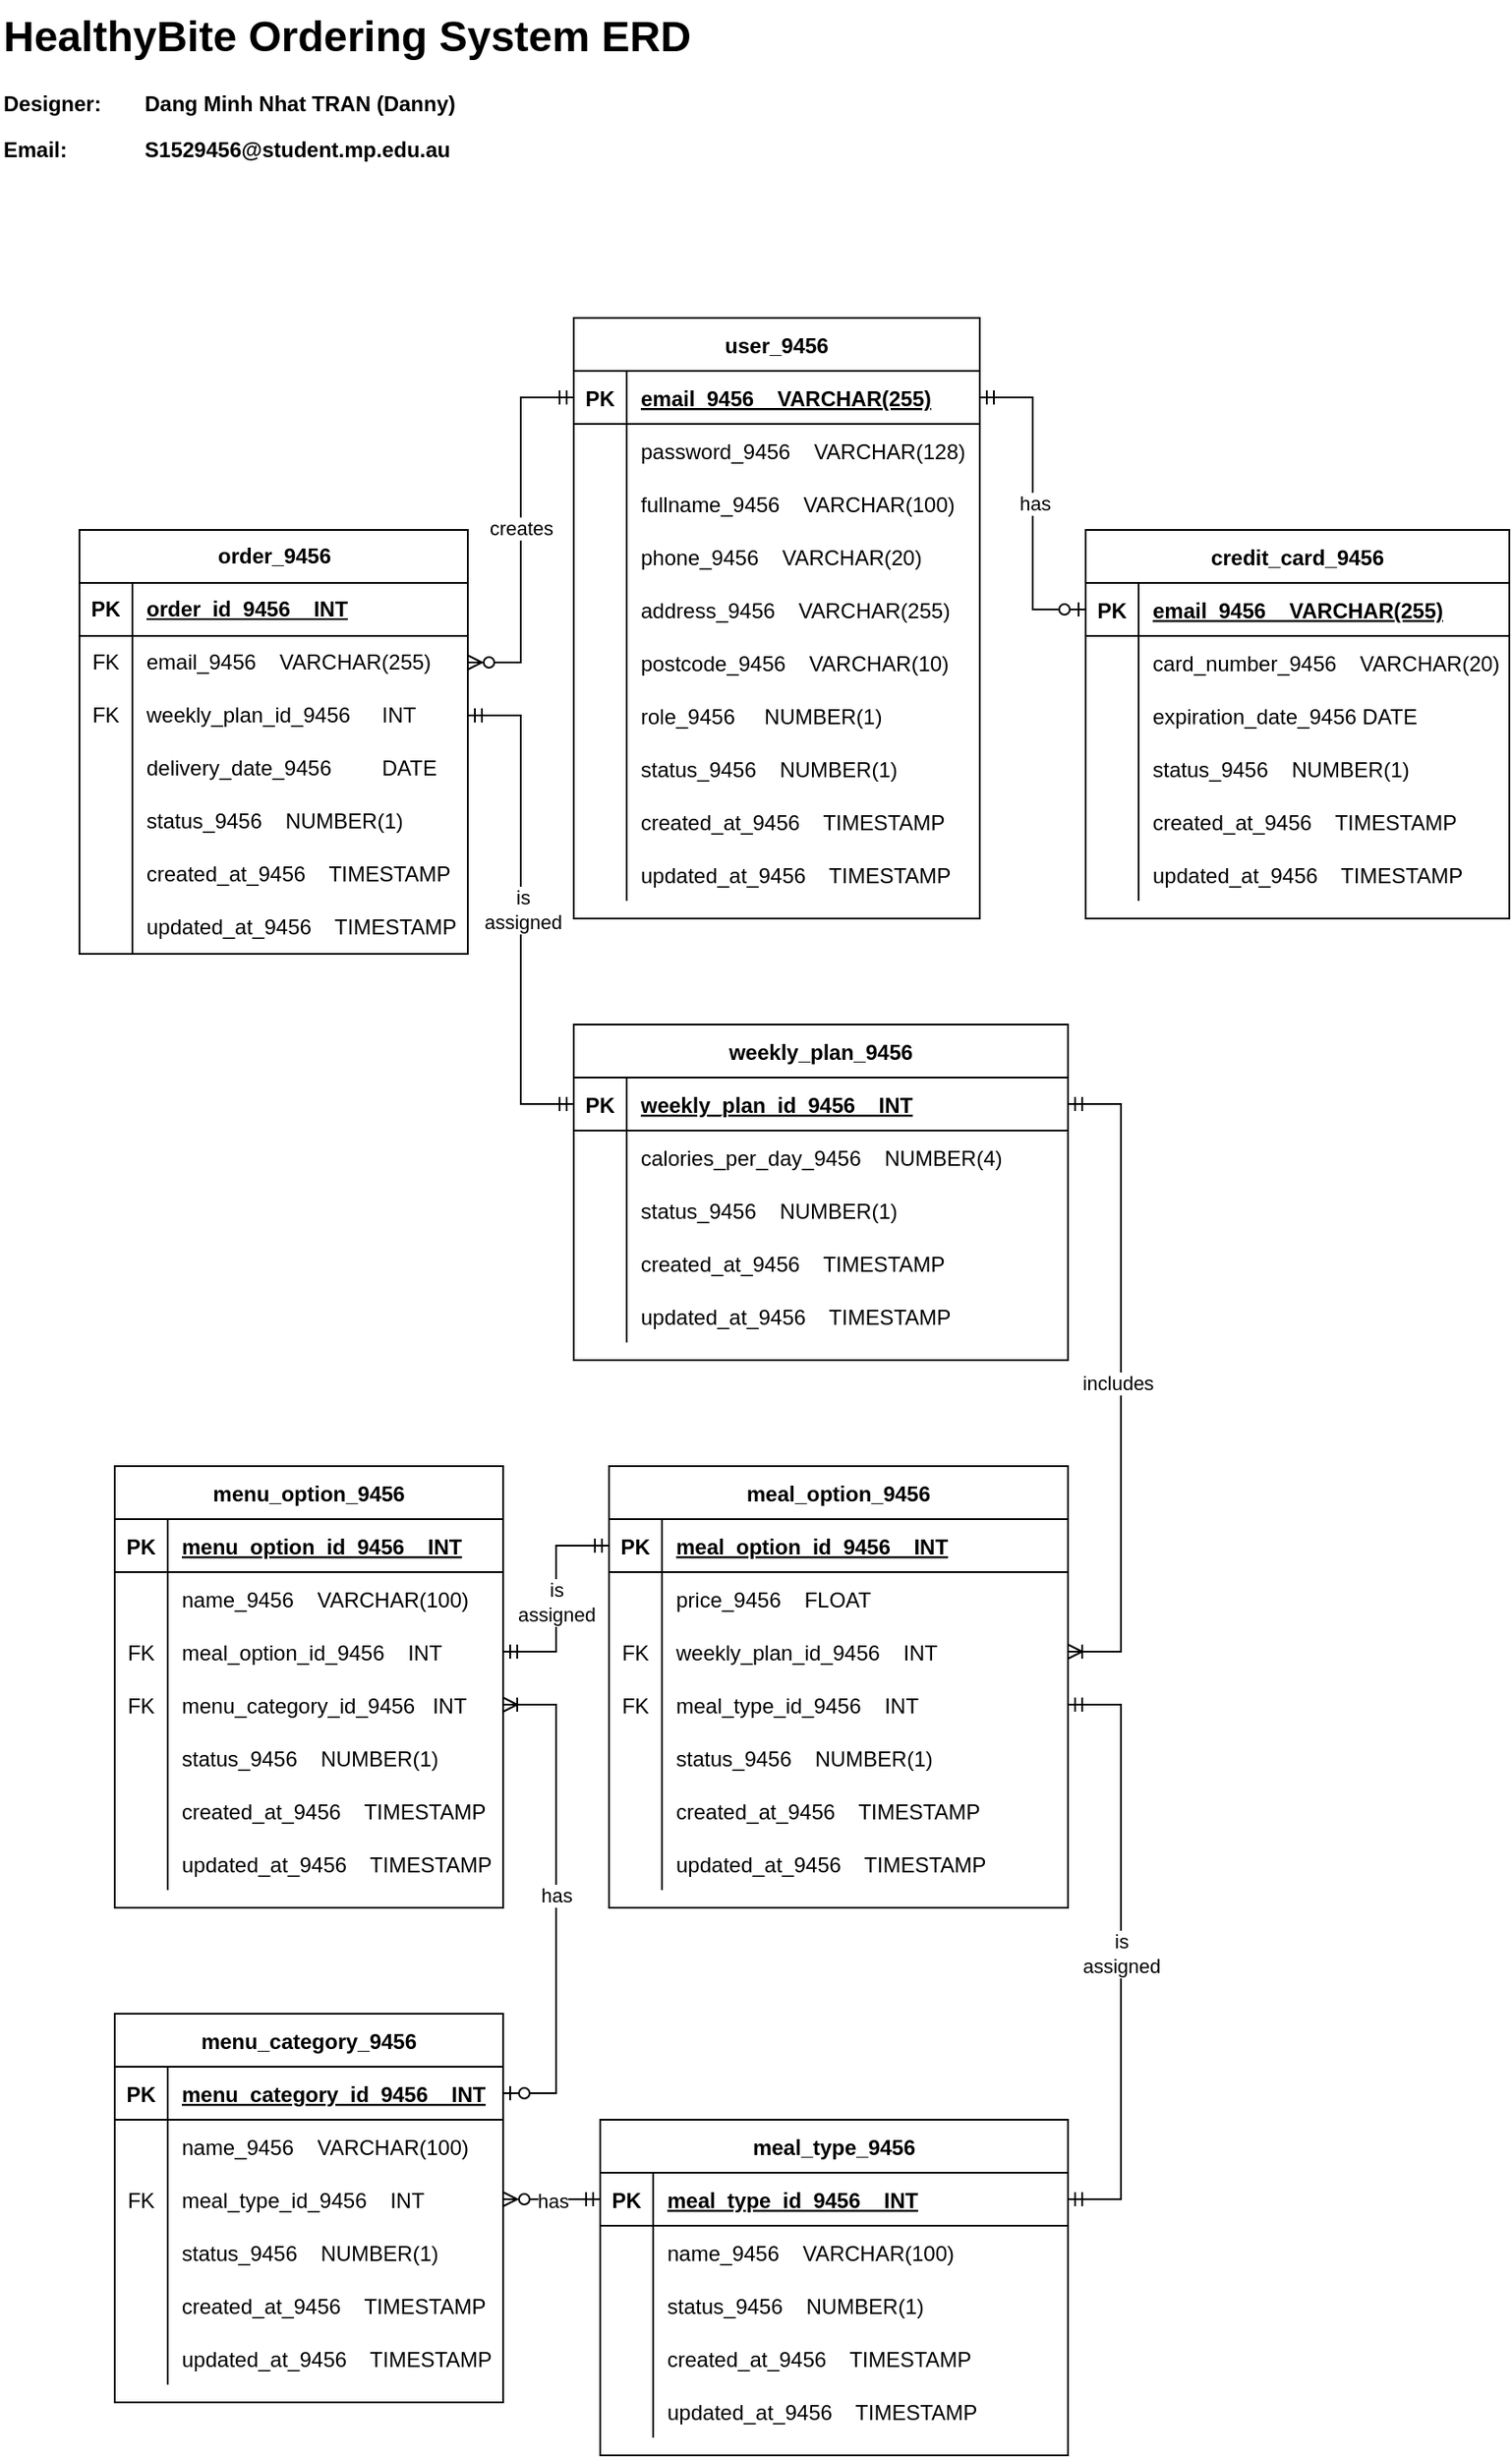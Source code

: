 <mxfile version="24.2.8" type="github">
  <diagram id="R2lEEEUBdFMjLlhIrx00" name="Page-1">
    <mxGraphModel dx="1985" dy="1145" grid="1" gridSize="10" guides="1" tooltips="1" connect="1" arrows="1" fold="1" page="1" pageScale="1" pageWidth="900" pageHeight="1600" math="0" shadow="0" extFonts="Permanent Marker^https://fonts.googleapis.com/css?family=Permanent+Marker">
      <root>
        <mxCell id="0" />
        <mxCell id="1" parent="0" />
        <mxCell id="C-vyLk0tnHw3VtMMgP7b-2" value="credit_card_9456" style="shape=table;startSize=30;container=1;collapsible=1;childLayout=tableLayout;fixedRows=1;rowLines=0;fontStyle=1;align=center;resizeLast=1;" parent="1" vertex="1">
          <mxGeometry x="615" y="300" width="240" height="220" as="geometry" />
        </mxCell>
        <mxCell id="C-vyLk0tnHw3VtMMgP7b-3" value="" style="shape=partialRectangle;collapsible=0;dropTarget=0;pointerEvents=0;fillColor=none;points=[[0,0.5],[1,0.5]];portConstraint=eastwest;top=0;left=0;right=0;bottom=1;" parent="C-vyLk0tnHw3VtMMgP7b-2" vertex="1">
          <mxGeometry y="30" width="240" height="30" as="geometry" />
        </mxCell>
        <mxCell id="C-vyLk0tnHw3VtMMgP7b-4" value="PK" style="shape=partialRectangle;overflow=hidden;connectable=0;fillColor=none;top=0;left=0;bottom=0;right=0;fontStyle=1;" parent="C-vyLk0tnHw3VtMMgP7b-3" vertex="1">
          <mxGeometry width="30" height="30" as="geometry">
            <mxRectangle width="30" height="30" as="alternateBounds" />
          </mxGeometry>
        </mxCell>
        <mxCell id="C-vyLk0tnHw3VtMMgP7b-5" value="email_9456    VARCHAR(255)" style="shape=partialRectangle;overflow=hidden;connectable=0;fillColor=none;top=0;left=0;bottom=0;right=0;align=left;spacingLeft=6;fontStyle=5;" parent="C-vyLk0tnHw3VtMMgP7b-3" vertex="1">
          <mxGeometry x="30" width="210" height="30" as="geometry">
            <mxRectangle width="210" height="30" as="alternateBounds" />
          </mxGeometry>
        </mxCell>
        <mxCell id="C-vyLk0tnHw3VtMMgP7b-6" value="" style="shape=partialRectangle;collapsible=0;dropTarget=0;pointerEvents=0;fillColor=none;points=[[0,0.5],[1,0.5]];portConstraint=eastwest;top=0;left=0;right=0;bottom=0;" parent="C-vyLk0tnHw3VtMMgP7b-2" vertex="1">
          <mxGeometry y="60" width="240" height="30" as="geometry" />
        </mxCell>
        <mxCell id="C-vyLk0tnHw3VtMMgP7b-7" value="" style="shape=partialRectangle;overflow=hidden;connectable=0;fillColor=none;top=0;left=0;bottom=0;right=0;" parent="C-vyLk0tnHw3VtMMgP7b-6" vertex="1">
          <mxGeometry width="30" height="30" as="geometry">
            <mxRectangle width="30" height="30" as="alternateBounds" />
          </mxGeometry>
        </mxCell>
        <mxCell id="C-vyLk0tnHw3VtMMgP7b-8" value="card_number_9456    VARCHAR(20)" style="shape=partialRectangle;overflow=hidden;connectable=0;fillColor=none;top=0;left=0;bottom=0;right=0;align=left;spacingLeft=6;" parent="C-vyLk0tnHw3VtMMgP7b-6" vertex="1">
          <mxGeometry x="30" width="210" height="30" as="geometry">
            <mxRectangle width="210" height="30" as="alternateBounds" />
          </mxGeometry>
        </mxCell>
        <mxCell id="C-vyLk0tnHw3VtMMgP7b-9" value="" style="shape=partialRectangle;collapsible=0;dropTarget=0;pointerEvents=0;fillColor=none;points=[[0,0.5],[1,0.5]];portConstraint=eastwest;top=0;left=0;right=0;bottom=0;" parent="C-vyLk0tnHw3VtMMgP7b-2" vertex="1">
          <mxGeometry y="90" width="240" height="30" as="geometry" />
        </mxCell>
        <mxCell id="C-vyLk0tnHw3VtMMgP7b-10" value="" style="shape=partialRectangle;overflow=hidden;connectable=0;fillColor=none;top=0;left=0;bottom=0;right=0;" parent="C-vyLk0tnHw3VtMMgP7b-9" vertex="1">
          <mxGeometry width="30" height="30" as="geometry">
            <mxRectangle width="30" height="30" as="alternateBounds" />
          </mxGeometry>
        </mxCell>
        <mxCell id="C-vyLk0tnHw3VtMMgP7b-11" value="expiration_date_9456 DATE" style="shape=partialRectangle;overflow=hidden;connectable=0;fillColor=none;top=0;left=0;bottom=0;right=0;align=left;spacingLeft=6;" parent="C-vyLk0tnHw3VtMMgP7b-9" vertex="1">
          <mxGeometry x="30" width="210" height="30" as="geometry">
            <mxRectangle width="210" height="30" as="alternateBounds" />
          </mxGeometry>
        </mxCell>
        <mxCell id="C-Zeo5tSB763nN2HFZp1-14" value="" style="shape=partialRectangle;collapsible=0;dropTarget=0;pointerEvents=0;fillColor=none;points=[[0,0.5],[1,0.5]];portConstraint=eastwest;top=0;left=0;right=0;bottom=0;" parent="C-vyLk0tnHw3VtMMgP7b-2" vertex="1">
          <mxGeometry y="120" width="240" height="30" as="geometry" />
        </mxCell>
        <mxCell id="C-Zeo5tSB763nN2HFZp1-15" value="" style="shape=partialRectangle;overflow=hidden;connectable=0;fillColor=none;top=0;left=0;bottom=0;right=0;" parent="C-Zeo5tSB763nN2HFZp1-14" vertex="1">
          <mxGeometry width="30" height="30" as="geometry">
            <mxRectangle width="30" height="30" as="alternateBounds" />
          </mxGeometry>
        </mxCell>
        <mxCell id="C-Zeo5tSB763nN2HFZp1-16" value="status_9456    NUMBER(1)" style="shape=partialRectangle;overflow=hidden;connectable=0;fillColor=none;top=0;left=0;bottom=0;right=0;align=left;spacingLeft=6;" parent="C-Zeo5tSB763nN2HFZp1-14" vertex="1">
          <mxGeometry x="30" width="210" height="30" as="geometry">
            <mxRectangle width="210" height="30" as="alternateBounds" />
          </mxGeometry>
        </mxCell>
        <mxCell id="C-Zeo5tSB763nN2HFZp1-17" value="" style="shape=partialRectangle;collapsible=0;dropTarget=0;pointerEvents=0;fillColor=none;points=[[0,0.5],[1,0.5]];portConstraint=eastwest;top=0;left=0;right=0;bottom=0;" parent="C-vyLk0tnHw3VtMMgP7b-2" vertex="1">
          <mxGeometry y="150" width="240" height="30" as="geometry" />
        </mxCell>
        <mxCell id="C-Zeo5tSB763nN2HFZp1-18" value="" style="shape=partialRectangle;overflow=hidden;connectable=0;fillColor=none;top=0;left=0;bottom=0;right=0;" parent="C-Zeo5tSB763nN2HFZp1-17" vertex="1">
          <mxGeometry width="30" height="30" as="geometry">
            <mxRectangle width="30" height="30" as="alternateBounds" />
          </mxGeometry>
        </mxCell>
        <mxCell id="C-Zeo5tSB763nN2HFZp1-19" value="created_at_9456    TIMESTAMP" style="shape=partialRectangle;overflow=hidden;connectable=0;fillColor=none;top=0;left=0;bottom=0;right=0;align=left;spacingLeft=6;" parent="C-Zeo5tSB763nN2HFZp1-17" vertex="1">
          <mxGeometry x="30" width="210" height="30" as="geometry">
            <mxRectangle width="210" height="30" as="alternateBounds" />
          </mxGeometry>
        </mxCell>
        <mxCell id="C-Zeo5tSB763nN2HFZp1-20" value="" style="shape=partialRectangle;collapsible=0;dropTarget=0;pointerEvents=0;fillColor=none;points=[[0,0.5],[1,0.5]];portConstraint=eastwest;top=0;left=0;right=0;bottom=0;" parent="C-vyLk0tnHw3VtMMgP7b-2" vertex="1">
          <mxGeometry y="180" width="240" height="30" as="geometry" />
        </mxCell>
        <mxCell id="C-Zeo5tSB763nN2HFZp1-21" value="" style="shape=partialRectangle;overflow=hidden;connectable=0;fillColor=none;top=0;left=0;bottom=0;right=0;" parent="C-Zeo5tSB763nN2HFZp1-20" vertex="1">
          <mxGeometry width="30" height="30" as="geometry">
            <mxRectangle width="30" height="30" as="alternateBounds" />
          </mxGeometry>
        </mxCell>
        <mxCell id="C-Zeo5tSB763nN2HFZp1-22" value="updated_at_9456    TIMESTAMP" style="shape=partialRectangle;overflow=hidden;connectable=0;fillColor=none;top=0;left=0;bottom=0;right=0;align=left;spacingLeft=6;" parent="C-Zeo5tSB763nN2HFZp1-20" vertex="1">
          <mxGeometry x="30" width="210" height="30" as="geometry">
            <mxRectangle width="210" height="30" as="alternateBounds" />
          </mxGeometry>
        </mxCell>
        <mxCell id="C-vyLk0tnHw3VtMMgP7b-13" value="meal_option_9456" style="shape=table;startSize=30;container=1;collapsible=1;childLayout=tableLayout;fixedRows=1;rowLines=0;fontStyle=1;align=center;resizeLast=1;" parent="1" vertex="1">
          <mxGeometry x="345" y="830" width="260" height="250.0" as="geometry" />
        </mxCell>
        <mxCell id="C-vyLk0tnHw3VtMMgP7b-14" value="" style="shape=partialRectangle;collapsible=0;dropTarget=0;pointerEvents=0;fillColor=none;points=[[0,0.5],[1,0.5]];portConstraint=eastwest;top=0;left=0;right=0;bottom=1;" parent="C-vyLk0tnHw3VtMMgP7b-13" vertex="1">
          <mxGeometry y="30" width="260" height="30" as="geometry" />
        </mxCell>
        <mxCell id="C-vyLk0tnHw3VtMMgP7b-15" value="PK" style="shape=partialRectangle;overflow=hidden;connectable=0;fillColor=none;top=0;left=0;bottom=0;right=0;fontStyle=1;" parent="C-vyLk0tnHw3VtMMgP7b-14" vertex="1">
          <mxGeometry width="30" height="30" as="geometry">
            <mxRectangle width="30" height="30" as="alternateBounds" />
          </mxGeometry>
        </mxCell>
        <mxCell id="C-vyLk0tnHw3VtMMgP7b-16" value="meal_option_id_9456    INT" style="shape=partialRectangle;overflow=hidden;connectable=0;fillColor=none;top=0;left=0;bottom=0;right=0;align=left;spacingLeft=6;fontStyle=5;" parent="C-vyLk0tnHw3VtMMgP7b-14" vertex="1">
          <mxGeometry x="30" width="230" height="30" as="geometry">
            <mxRectangle width="230" height="30" as="alternateBounds" />
          </mxGeometry>
        </mxCell>
        <mxCell id="C-vyLk0tnHw3VtMMgP7b-17" value="" style="shape=partialRectangle;collapsible=0;dropTarget=0;pointerEvents=0;fillColor=none;points=[[0,0.5],[1,0.5]];portConstraint=eastwest;top=0;left=0;right=0;bottom=0;" parent="C-vyLk0tnHw3VtMMgP7b-13" vertex="1">
          <mxGeometry y="60" width="260" height="30" as="geometry" />
        </mxCell>
        <mxCell id="C-vyLk0tnHw3VtMMgP7b-18" value="" style="shape=partialRectangle;overflow=hidden;connectable=0;fillColor=none;top=0;left=0;bottom=0;right=0;" parent="C-vyLk0tnHw3VtMMgP7b-17" vertex="1">
          <mxGeometry width="30" height="30" as="geometry">
            <mxRectangle width="30" height="30" as="alternateBounds" />
          </mxGeometry>
        </mxCell>
        <mxCell id="C-vyLk0tnHw3VtMMgP7b-19" value="price_9456    FLOAT" style="shape=partialRectangle;overflow=hidden;connectable=0;fillColor=none;top=0;left=0;bottom=0;right=0;align=left;spacingLeft=6;" parent="C-vyLk0tnHw3VtMMgP7b-17" vertex="1">
          <mxGeometry x="30" width="230" height="30" as="geometry">
            <mxRectangle width="230" height="30" as="alternateBounds" />
          </mxGeometry>
        </mxCell>
        <mxCell id="C-vyLk0tnHw3VtMMgP7b-20" value="" style="shape=partialRectangle;collapsible=0;dropTarget=0;pointerEvents=0;fillColor=none;points=[[0,0.5],[1,0.5]];portConstraint=eastwest;top=0;left=0;right=0;bottom=0;" parent="C-vyLk0tnHw3VtMMgP7b-13" vertex="1">
          <mxGeometry y="90" width="260" height="30" as="geometry" />
        </mxCell>
        <mxCell id="C-vyLk0tnHw3VtMMgP7b-21" value="FK" style="shape=partialRectangle;overflow=hidden;connectable=0;fillColor=none;top=0;left=0;bottom=0;right=0;" parent="C-vyLk0tnHw3VtMMgP7b-20" vertex="1">
          <mxGeometry width="30" height="30" as="geometry">
            <mxRectangle width="30" height="30" as="alternateBounds" />
          </mxGeometry>
        </mxCell>
        <mxCell id="C-vyLk0tnHw3VtMMgP7b-22" value="weekly_plan_id_9456    INT" style="shape=partialRectangle;overflow=hidden;connectable=0;fillColor=none;top=0;left=0;bottom=0;right=0;align=left;spacingLeft=6;" parent="C-vyLk0tnHw3VtMMgP7b-20" vertex="1">
          <mxGeometry x="30" width="230" height="30" as="geometry">
            <mxRectangle width="230" height="30" as="alternateBounds" />
          </mxGeometry>
        </mxCell>
        <mxCell id="C-Zeo5tSB763nN2HFZp1-41" value="" style="shape=partialRectangle;collapsible=0;dropTarget=0;pointerEvents=0;fillColor=none;points=[[0,0.5],[1,0.5]];portConstraint=eastwest;top=0;left=0;right=0;bottom=0;" parent="C-vyLk0tnHw3VtMMgP7b-13" vertex="1">
          <mxGeometry y="120" width="260" height="30" as="geometry" />
        </mxCell>
        <mxCell id="C-Zeo5tSB763nN2HFZp1-42" value="FK" style="shape=partialRectangle;overflow=hidden;connectable=0;fillColor=none;top=0;left=0;bottom=0;right=0;" parent="C-Zeo5tSB763nN2HFZp1-41" vertex="1">
          <mxGeometry width="30" height="30" as="geometry">
            <mxRectangle width="30" height="30" as="alternateBounds" />
          </mxGeometry>
        </mxCell>
        <mxCell id="C-Zeo5tSB763nN2HFZp1-43" value="meal_type_id_9456    INT" style="shape=partialRectangle;overflow=hidden;connectable=0;fillColor=none;top=0;left=0;bottom=0;right=0;align=left;spacingLeft=6;" parent="C-Zeo5tSB763nN2HFZp1-41" vertex="1">
          <mxGeometry x="30" width="230" height="30" as="geometry">
            <mxRectangle width="230" height="30" as="alternateBounds" />
          </mxGeometry>
        </mxCell>
        <mxCell id="C-Zeo5tSB763nN2HFZp1-57" value="" style="shape=partialRectangle;collapsible=0;dropTarget=0;pointerEvents=0;fillColor=none;points=[[0,0.5],[1,0.5]];portConstraint=eastwest;top=0;left=0;right=0;bottom=0;" parent="C-vyLk0tnHw3VtMMgP7b-13" vertex="1">
          <mxGeometry y="150" width="260" height="30" as="geometry" />
        </mxCell>
        <mxCell id="C-Zeo5tSB763nN2HFZp1-58" value="" style="shape=partialRectangle;overflow=hidden;connectable=0;fillColor=none;top=0;left=0;bottom=0;right=0;" parent="C-Zeo5tSB763nN2HFZp1-57" vertex="1">
          <mxGeometry width="30" height="30" as="geometry">
            <mxRectangle width="30" height="30" as="alternateBounds" />
          </mxGeometry>
        </mxCell>
        <mxCell id="C-Zeo5tSB763nN2HFZp1-59" value="status_9456    NUMBER(1)" style="shape=partialRectangle;overflow=hidden;connectable=0;fillColor=none;top=0;left=0;bottom=0;right=0;align=left;spacingLeft=6;" parent="C-Zeo5tSB763nN2HFZp1-57" vertex="1">
          <mxGeometry x="30" width="230" height="30" as="geometry">
            <mxRectangle width="230" height="30" as="alternateBounds" />
          </mxGeometry>
        </mxCell>
        <mxCell id="C-Zeo5tSB763nN2HFZp1-60" value="" style="shape=partialRectangle;collapsible=0;dropTarget=0;pointerEvents=0;fillColor=none;points=[[0,0.5],[1,0.5]];portConstraint=eastwest;top=0;left=0;right=0;bottom=0;" parent="C-vyLk0tnHw3VtMMgP7b-13" vertex="1">
          <mxGeometry y="180" width="260" height="30" as="geometry" />
        </mxCell>
        <mxCell id="C-Zeo5tSB763nN2HFZp1-61" value="" style="shape=partialRectangle;overflow=hidden;connectable=0;fillColor=none;top=0;left=0;bottom=0;right=0;" parent="C-Zeo5tSB763nN2HFZp1-60" vertex="1">
          <mxGeometry width="30" height="30" as="geometry">
            <mxRectangle width="30" height="30" as="alternateBounds" />
          </mxGeometry>
        </mxCell>
        <mxCell id="C-Zeo5tSB763nN2HFZp1-62" value="created_at_9456    TIMESTAMP" style="shape=partialRectangle;overflow=hidden;connectable=0;fillColor=none;top=0;left=0;bottom=0;right=0;align=left;spacingLeft=6;" parent="C-Zeo5tSB763nN2HFZp1-60" vertex="1">
          <mxGeometry x="30" width="230" height="30" as="geometry">
            <mxRectangle width="230" height="30" as="alternateBounds" />
          </mxGeometry>
        </mxCell>
        <mxCell id="C-Zeo5tSB763nN2HFZp1-63" value="" style="shape=partialRectangle;collapsible=0;dropTarget=0;pointerEvents=0;fillColor=none;points=[[0,0.5],[1,0.5]];portConstraint=eastwest;top=0;left=0;right=0;bottom=0;" parent="C-vyLk0tnHw3VtMMgP7b-13" vertex="1">
          <mxGeometry y="210" width="260" height="30" as="geometry" />
        </mxCell>
        <mxCell id="C-Zeo5tSB763nN2HFZp1-64" value="" style="shape=partialRectangle;overflow=hidden;connectable=0;fillColor=none;top=0;left=0;bottom=0;right=0;" parent="C-Zeo5tSB763nN2HFZp1-63" vertex="1">
          <mxGeometry width="30" height="30" as="geometry">
            <mxRectangle width="30" height="30" as="alternateBounds" />
          </mxGeometry>
        </mxCell>
        <mxCell id="C-Zeo5tSB763nN2HFZp1-65" value="updated_at_9456    TIMESTAMP" style="shape=partialRectangle;overflow=hidden;connectable=0;fillColor=none;top=0;left=0;bottom=0;right=0;align=left;spacingLeft=6;" parent="C-Zeo5tSB763nN2HFZp1-63" vertex="1">
          <mxGeometry x="30" width="230" height="30" as="geometry">
            <mxRectangle width="230" height="30" as="alternateBounds" />
          </mxGeometry>
        </mxCell>
        <mxCell id="C-vyLk0tnHw3VtMMgP7b-23" value="user_9456" style="shape=table;startSize=30;container=1;collapsible=1;childLayout=tableLayout;fixedRows=1;rowLines=0;fontStyle=1;align=center;resizeLast=1;" parent="1" vertex="1">
          <mxGeometry x="325" y="180" width="230" height="340" as="geometry" />
        </mxCell>
        <mxCell id="C-vyLk0tnHw3VtMMgP7b-24" value="" style="shape=partialRectangle;collapsible=0;dropTarget=0;pointerEvents=0;fillColor=none;points=[[0,0.5],[1,0.5]];portConstraint=eastwest;top=0;left=0;right=0;bottom=1;" parent="C-vyLk0tnHw3VtMMgP7b-23" vertex="1">
          <mxGeometry y="30" width="230" height="30" as="geometry" />
        </mxCell>
        <mxCell id="C-vyLk0tnHw3VtMMgP7b-25" value="PK" style="shape=partialRectangle;overflow=hidden;connectable=0;fillColor=none;top=0;left=0;bottom=0;right=0;fontStyle=1;" parent="C-vyLk0tnHw3VtMMgP7b-24" vertex="1">
          <mxGeometry width="30" height="30" as="geometry">
            <mxRectangle width="30" height="30" as="alternateBounds" />
          </mxGeometry>
        </mxCell>
        <mxCell id="C-vyLk0tnHw3VtMMgP7b-26" value="email_9456    VARCHAR(255)" style="shape=partialRectangle;overflow=hidden;connectable=0;fillColor=none;top=0;left=0;bottom=0;right=0;align=left;spacingLeft=6;fontStyle=5;" parent="C-vyLk0tnHw3VtMMgP7b-24" vertex="1">
          <mxGeometry x="30" width="200" height="30" as="geometry">
            <mxRectangle width="200" height="30" as="alternateBounds" />
          </mxGeometry>
        </mxCell>
        <mxCell id="C-vyLk0tnHw3VtMMgP7b-27" value="" style="shape=partialRectangle;collapsible=0;dropTarget=0;pointerEvents=0;fillColor=none;points=[[0,0.5],[1,0.5]];portConstraint=eastwest;top=0;left=0;right=0;bottom=0;" parent="C-vyLk0tnHw3VtMMgP7b-23" vertex="1">
          <mxGeometry y="60" width="230" height="30" as="geometry" />
        </mxCell>
        <mxCell id="C-vyLk0tnHw3VtMMgP7b-28" value="" style="shape=partialRectangle;overflow=hidden;connectable=0;fillColor=none;top=0;left=0;bottom=0;right=0;" parent="C-vyLk0tnHw3VtMMgP7b-27" vertex="1">
          <mxGeometry width="30" height="30" as="geometry">
            <mxRectangle width="30" height="30" as="alternateBounds" />
          </mxGeometry>
        </mxCell>
        <mxCell id="C-vyLk0tnHw3VtMMgP7b-29" value="password_9456    VARCHAR(128)" style="shape=partialRectangle;overflow=hidden;connectable=0;fillColor=none;top=0;left=0;bottom=0;right=0;align=left;spacingLeft=6;" parent="C-vyLk0tnHw3VtMMgP7b-27" vertex="1">
          <mxGeometry x="30" width="200" height="30" as="geometry">
            <mxRectangle width="200" height="30" as="alternateBounds" />
          </mxGeometry>
        </mxCell>
        <mxCell id="C-Zeo5tSB763nN2HFZp1-1" value="" style="shape=partialRectangle;collapsible=0;dropTarget=0;pointerEvents=0;fillColor=none;points=[[0,0.5],[1,0.5]];portConstraint=eastwest;top=0;left=0;right=0;bottom=0;" parent="C-vyLk0tnHw3VtMMgP7b-23" vertex="1">
          <mxGeometry y="90" width="230" height="30" as="geometry" />
        </mxCell>
        <mxCell id="C-Zeo5tSB763nN2HFZp1-2" value="" style="shape=partialRectangle;overflow=hidden;connectable=0;fillColor=none;top=0;left=0;bottom=0;right=0;" parent="C-Zeo5tSB763nN2HFZp1-1" vertex="1">
          <mxGeometry width="30" height="30" as="geometry">
            <mxRectangle width="30" height="30" as="alternateBounds" />
          </mxGeometry>
        </mxCell>
        <mxCell id="C-Zeo5tSB763nN2HFZp1-3" value="fullname_9456    VARCHAR(100)" style="shape=partialRectangle;overflow=hidden;connectable=0;fillColor=none;top=0;left=0;bottom=0;right=0;align=left;spacingLeft=6;" parent="C-Zeo5tSB763nN2HFZp1-1" vertex="1">
          <mxGeometry x="30" width="200" height="30" as="geometry">
            <mxRectangle width="200" height="30" as="alternateBounds" />
          </mxGeometry>
        </mxCell>
        <mxCell id="C-Zeo5tSB763nN2HFZp1-4" value="" style="shape=partialRectangle;collapsible=0;dropTarget=0;pointerEvents=0;fillColor=none;points=[[0,0.5],[1,0.5]];portConstraint=eastwest;top=0;left=0;right=0;bottom=0;" parent="C-vyLk0tnHw3VtMMgP7b-23" vertex="1">
          <mxGeometry y="120" width="230" height="30" as="geometry" />
        </mxCell>
        <mxCell id="C-Zeo5tSB763nN2HFZp1-5" value="" style="shape=partialRectangle;overflow=hidden;connectable=0;fillColor=none;top=0;left=0;bottom=0;right=0;" parent="C-Zeo5tSB763nN2HFZp1-4" vertex="1">
          <mxGeometry width="30" height="30" as="geometry">
            <mxRectangle width="30" height="30" as="alternateBounds" />
          </mxGeometry>
        </mxCell>
        <mxCell id="C-Zeo5tSB763nN2HFZp1-6" value="phone_9456    VARCHAR(20)" style="shape=partialRectangle;overflow=hidden;connectable=0;fillColor=none;top=0;left=0;bottom=0;right=0;align=left;spacingLeft=6;" parent="C-Zeo5tSB763nN2HFZp1-4" vertex="1">
          <mxGeometry x="30" width="200" height="30" as="geometry">
            <mxRectangle width="200" height="30" as="alternateBounds" />
          </mxGeometry>
        </mxCell>
        <mxCell id="C-Zeo5tSB763nN2HFZp1-8" value="" style="shape=partialRectangle;collapsible=0;dropTarget=0;pointerEvents=0;fillColor=none;points=[[0,0.5],[1,0.5]];portConstraint=eastwest;top=0;left=0;right=0;bottom=0;" parent="C-vyLk0tnHw3VtMMgP7b-23" vertex="1">
          <mxGeometry y="150" width="230" height="30" as="geometry" />
        </mxCell>
        <mxCell id="C-Zeo5tSB763nN2HFZp1-9" value="" style="shape=partialRectangle;overflow=hidden;connectable=0;fillColor=none;top=0;left=0;bottom=0;right=0;" parent="C-Zeo5tSB763nN2HFZp1-8" vertex="1">
          <mxGeometry width="30" height="30" as="geometry">
            <mxRectangle width="30" height="30" as="alternateBounds" />
          </mxGeometry>
        </mxCell>
        <mxCell id="C-Zeo5tSB763nN2HFZp1-10" value="address_9456    VARCHAR(255)" style="shape=partialRectangle;overflow=hidden;connectable=0;fillColor=none;top=0;left=0;bottom=0;right=0;align=left;spacingLeft=6;" parent="C-Zeo5tSB763nN2HFZp1-8" vertex="1">
          <mxGeometry x="30" width="200" height="30" as="geometry">
            <mxRectangle width="200" height="30" as="alternateBounds" />
          </mxGeometry>
        </mxCell>
        <mxCell id="C-Zeo5tSB763nN2HFZp1-11" value="" style="shape=partialRectangle;collapsible=0;dropTarget=0;pointerEvents=0;fillColor=none;points=[[0,0.5],[1,0.5]];portConstraint=eastwest;top=0;left=0;right=0;bottom=0;" parent="C-vyLk0tnHw3VtMMgP7b-23" vertex="1">
          <mxGeometry y="180" width="230" height="30" as="geometry" />
        </mxCell>
        <mxCell id="C-Zeo5tSB763nN2HFZp1-12" value="" style="shape=partialRectangle;overflow=hidden;connectable=0;fillColor=none;top=0;left=0;bottom=0;right=0;" parent="C-Zeo5tSB763nN2HFZp1-11" vertex="1">
          <mxGeometry width="30" height="30" as="geometry">
            <mxRectangle width="30" height="30" as="alternateBounds" />
          </mxGeometry>
        </mxCell>
        <mxCell id="C-Zeo5tSB763nN2HFZp1-13" value="postcode_9456    VARCHAR(10)" style="shape=partialRectangle;overflow=hidden;connectable=0;fillColor=none;top=0;left=0;bottom=0;right=0;align=left;spacingLeft=6;" parent="C-Zeo5tSB763nN2HFZp1-11" vertex="1">
          <mxGeometry x="30" width="200" height="30" as="geometry">
            <mxRectangle width="200" height="30" as="alternateBounds" />
          </mxGeometry>
        </mxCell>
        <mxCell id="C-Zeo5tSB763nN2HFZp1-171" value="" style="shape=partialRectangle;collapsible=0;dropTarget=0;pointerEvents=0;fillColor=none;points=[[0,0.5],[1,0.5]];portConstraint=eastwest;top=0;left=0;right=0;bottom=0;" parent="C-vyLk0tnHw3VtMMgP7b-23" vertex="1">
          <mxGeometry y="210" width="230" height="30" as="geometry" />
        </mxCell>
        <mxCell id="C-Zeo5tSB763nN2HFZp1-172" value="" style="shape=partialRectangle;overflow=hidden;connectable=0;fillColor=none;top=0;left=0;bottom=0;right=0;" parent="C-Zeo5tSB763nN2HFZp1-171" vertex="1">
          <mxGeometry width="30" height="30" as="geometry">
            <mxRectangle width="30" height="30" as="alternateBounds" />
          </mxGeometry>
        </mxCell>
        <mxCell id="C-Zeo5tSB763nN2HFZp1-173" value="role_9456     NUMBER(1)" style="shape=partialRectangle;overflow=hidden;connectable=0;fillColor=none;top=0;left=0;bottom=0;right=0;align=left;spacingLeft=6;" parent="C-Zeo5tSB763nN2HFZp1-171" vertex="1">
          <mxGeometry x="30" width="200" height="30" as="geometry">
            <mxRectangle width="200" height="30" as="alternateBounds" />
          </mxGeometry>
        </mxCell>
        <mxCell id="C-Zeo5tSB763nN2HFZp1-174" value="" style="shape=partialRectangle;collapsible=0;dropTarget=0;pointerEvents=0;fillColor=none;points=[[0,0.5],[1,0.5]];portConstraint=eastwest;top=0;left=0;right=0;bottom=0;" parent="C-vyLk0tnHw3VtMMgP7b-23" vertex="1">
          <mxGeometry y="240" width="230" height="30" as="geometry" />
        </mxCell>
        <mxCell id="C-Zeo5tSB763nN2HFZp1-175" value="" style="shape=partialRectangle;overflow=hidden;connectable=0;fillColor=none;top=0;left=0;bottom=0;right=0;" parent="C-Zeo5tSB763nN2HFZp1-174" vertex="1">
          <mxGeometry width="30" height="30" as="geometry">
            <mxRectangle width="30" height="30" as="alternateBounds" />
          </mxGeometry>
        </mxCell>
        <mxCell id="C-Zeo5tSB763nN2HFZp1-176" value="status_9456    NUMBER(1)" style="shape=partialRectangle;overflow=hidden;connectable=0;fillColor=none;top=0;left=0;bottom=0;right=0;align=left;spacingLeft=6;" parent="C-Zeo5tSB763nN2HFZp1-174" vertex="1">
          <mxGeometry x="30" width="200" height="30" as="geometry">
            <mxRectangle width="200" height="30" as="alternateBounds" />
          </mxGeometry>
        </mxCell>
        <mxCell id="C-Zeo5tSB763nN2HFZp1-177" value="" style="shape=partialRectangle;collapsible=0;dropTarget=0;pointerEvents=0;fillColor=none;points=[[0,0.5],[1,0.5]];portConstraint=eastwest;top=0;left=0;right=0;bottom=0;" parent="C-vyLk0tnHw3VtMMgP7b-23" vertex="1">
          <mxGeometry y="270" width="230" height="30" as="geometry" />
        </mxCell>
        <mxCell id="C-Zeo5tSB763nN2HFZp1-178" value="" style="shape=partialRectangle;overflow=hidden;connectable=0;fillColor=none;top=0;left=0;bottom=0;right=0;" parent="C-Zeo5tSB763nN2HFZp1-177" vertex="1">
          <mxGeometry width="30" height="30" as="geometry">
            <mxRectangle width="30" height="30" as="alternateBounds" />
          </mxGeometry>
        </mxCell>
        <mxCell id="C-Zeo5tSB763nN2HFZp1-179" value="created_at_9456    TIMESTAMP" style="shape=partialRectangle;overflow=hidden;connectable=0;fillColor=none;top=0;left=0;bottom=0;right=0;align=left;spacingLeft=6;" parent="C-Zeo5tSB763nN2HFZp1-177" vertex="1">
          <mxGeometry x="30" width="200" height="30" as="geometry">
            <mxRectangle width="200" height="30" as="alternateBounds" />
          </mxGeometry>
        </mxCell>
        <mxCell id="C-Zeo5tSB763nN2HFZp1-180" value="" style="shape=partialRectangle;collapsible=0;dropTarget=0;pointerEvents=0;fillColor=none;points=[[0,0.5],[1,0.5]];portConstraint=eastwest;top=0;left=0;right=0;bottom=0;" parent="C-vyLk0tnHw3VtMMgP7b-23" vertex="1">
          <mxGeometry y="300" width="230" height="30" as="geometry" />
        </mxCell>
        <mxCell id="C-Zeo5tSB763nN2HFZp1-181" value="" style="shape=partialRectangle;overflow=hidden;connectable=0;fillColor=none;top=0;left=0;bottom=0;right=0;" parent="C-Zeo5tSB763nN2HFZp1-180" vertex="1">
          <mxGeometry width="30" height="30" as="geometry">
            <mxRectangle width="30" height="30" as="alternateBounds" />
          </mxGeometry>
        </mxCell>
        <mxCell id="C-Zeo5tSB763nN2HFZp1-182" value="updated_at_9456    TIMESTAMP" style="shape=partialRectangle;overflow=hidden;connectable=0;fillColor=none;top=0;left=0;bottom=0;right=0;align=left;spacingLeft=6;" parent="C-Zeo5tSB763nN2HFZp1-180" vertex="1">
          <mxGeometry x="30" width="200" height="30" as="geometry">
            <mxRectangle width="200" height="30" as="alternateBounds" />
          </mxGeometry>
        </mxCell>
        <mxCell id="C-Zeo5tSB763nN2HFZp1-7" value="" style="edgeStyle=entityRelationEdgeStyle;fontSize=12;html=1;endArrow=ERzeroToOne;startArrow=ERmandOne;rounded=0;entryX=0;entryY=0.5;entryDx=0;entryDy=0;startFill=0;endFill=0;exitX=1;exitY=0.5;exitDx=0;exitDy=0;" parent="1" source="C-vyLk0tnHw3VtMMgP7b-24" target="C-vyLk0tnHw3VtMMgP7b-3" edge="1">
          <mxGeometry width="100" height="100" relative="1" as="geometry">
            <mxPoint x="375" y="300" as="sourcePoint" />
            <mxPoint x="545" y="430" as="targetPoint" />
          </mxGeometry>
        </mxCell>
        <mxCell id="RkJ2zRwVhi1Jb4-c6W6d-12" value="has" style="edgeLabel;html=1;align=center;verticalAlign=middle;resizable=0;points=[];" vertex="1" connectable="0" parent="C-Zeo5tSB763nN2HFZp1-7">
          <mxGeometry x="-0.002" y="1" relative="1" as="geometry">
            <mxPoint as="offset" />
          </mxGeometry>
        </mxCell>
        <mxCell id="C-Zeo5tSB763nN2HFZp1-23" value="weekly_plan_9456" style="shape=table;startSize=30;container=1;collapsible=1;childLayout=tableLayout;fixedRows=1;rowLines=0;fontStyle=1;align=center;resizeLast=1;" parent="1" vertex="1">
          <mxGeometry x="325" y="580" width="280" height="190" as="geometry" />
        </mxCell>
        <mxCell id="C-Zeo5tSB763nN2HFZp1-24" value="" style="shape=partialRectangle;collapsible=0;dropTarget=0;pointerEvents=0;fillColor=none;points=[[0,0.5],[1,0.5]];portConstraint=eastwest;top=0;left=0;right=0;bottom=1;" parent="C-Zeo5tSB763nN2HFZp1-23" vertex="1">
          <mxGeometry y="30" width="280" height="30" as="geometry" />
        </mxCell>
        <mxCell id="C-Zeo5tSB763nN2HFZp1-25" value="PK" style="shape=partialRectangle;overflow=hidden;connectable=0;fillColor=none;top=0;left=0;bottom=0;right=0;fontStyle=1;" parent="C-Zeo5tSB763nN2HFZp1-24" vertex="1">
          <mxGeometry width="30" height="30" as="geometry">
            <mxRectangle width="30" height="30" as="alternateBounds" />
          </mxGeometry>
        </mxCell>
        <mxCell id="C-Zeo5tSB763nN2HFZp1-26" value="weekly_plan_id_9456    INT" style="shape=partialRectangle;overflow=hidden;connectable=0;fillColor=none;top=0;left=0;bottom=0;right=0;align=left;spacingLeft=6;fontStyle=5;" parent="C-Zeo5tSB763nN2HFZp1-24" vertex="1">
          <mxGeometry x="30" width="250" height="30" as="geometry">
            <mxRectangle width="250" height="30" as="alternateBounds" />
          </mxGeometry>
        </mxCell>
        <mxCell id="C-Zeo5tSB763nN2HFZp1-27" value="" style="shape=partialRectangle;collapsible=0;dropTarget=0;pointerEvents=0;fillColor=none;points=[[0,0.5],[1,0.5]];portConstraint=eastwest;top=0;left=0;right=0;bottom=0;" parent="C-Zeo5tSB763nN2HFZp1-23" vertex="1">
          <mxGeometry y="60" width="280" height="30" as="geometry" />
        </mxCell>
        <mxCell id="C-Zeo5tSB763nN2HFZp1-28" value="" style="shape=partialRectangle;overflow=hidden;connectable=0;fillColor=none;top=0;left=0;bottom=0;right=0;" parent="C-Zeo5tSB763nN2HFZp1-27" vertex="1">
          <mxGeometry width="30" height="30" as="geometry">
            <mxRectangle width="30" height="30" as="alternateBounds" />
          </mxGeometry>
        </mxCell>
        <mxCell id="C-Zeo5tSB763nN2HFZp1-29" value="calories_per_day_9456    NUMBER(4)" style="shape=partialRectangle;overflow=hidden;connectable=0;fillColor=none;top=0;left=0;bottom=0;right=0;align=left;spacingLeft=6;" parent="C-Zeo5tSB763nN2HFZp1-27" vertex="1">
          <mxGeometry x="30" width="250" height="30" as="geometry">
            <mxRectangle width="250" height="30" as="alternateBounds" />
          </mxGeometry>
        </mxCell>
        <mxCell id="C-Zeo5tSB763nN2HFZp1-30" value="" style="shape=partialRectangle;collapsible=0;dropTarget=0;pointerEvents=0;fillColor=none;points=[[0,0.5],[1,0.5]];portConstraint=eastwest;top=0;left=0;right=0;bottom=0;" parent="C-Zeo5tSB763nN2HFZp1-23" vertex="1">
          <mxGeometry y="90" width="280" height="30" as="geometry" />
        </mxCell>
        <mxCell id="C-Zeo5tSB763nN2HFZp1-31" value="" style="shape=partialRectangle;overflow=hidden;connectable=0;fillColor=none;top=0;left=0;bottom=0;right=0;" parent="C-Zeo5tSB763nN2HFZp1-30" vertex="1">
          <mxGeometry width="30" height="30" as="geometry">
            <mxRectangle width="30" height="30" as="alternateBounds" />
          </mxGeometry>
        </mxCell>
        <mxCell id="C-Zeo5tSB763nN2HFZp1-32" value="status_9456    NUMBER(1)" style="shape=partialRectangle;overflow=hidden;connectable=0;fillColor=none;top=0;left=0;bottom=0;right=0;align=left;spacingLeft=6;" parent="C-Zeo5tSB763nN2HFZp1-30" vertex="1">
          <mxGeometry x="30" width="250" height="30" as="geometry">
            <mxRectangle width="250" height="30" as="alternateBounds" />
          </mxGeometry>
        </mxCell>
        <mxCell id="C-Zeo5tSB763nN2HFZp1-35" value="" style="shape=partialRectangle;collapsible=0;dropTarget=0;pointerEvents=0;fillColor=none;points=[[0,0.5],[1,0.5]];portConstraint=eastwest;top=0;left=0;right=0;bottom=0;" parent="C-Zeo5tSB763nN2HFZp1-23" vertex="1">
          <mxGeometry y="120" width="280" height="30" as="geometry" />
        </mxCell>
        <mxCell id="C-Zeo5tSB763nN2HFZp1-36" value="" style="shape=partialRectangle;overflow=hidden;connectable=0;fillColor=none;top=0;left=0;bottom=0;right=0;" parent="C-Zeo5tSB763nN2HFZp1-35" vertex="1">
          <mxGeometry width="30" height="30" as="geometry">
            <mxRectangle width="30" height="30" as="alternateBounds" />
          </mxGeometry>
        </mxCell>
        <mxCell id="C-Zeo5tSB763nN2HFZp1-37" value="created_at_9456    TIMESTAMP" style="shape=partialRectangle;overflow=hidden;connectable=0;fillColor=none;top=0;left=0;bottom=0;right=0;align=left;spacingLeft=6;" parent="C-Zeo5tSB763nN2HFZp1-35" vertex="1">
          <mxGeometry x="30" width="250" height="30" as="geometry">
            <mxRectangle width="250" height="30" as="alternateBounds" />
          </mxGeometry>
        </mxCell>
        <mxCell id="C-Zeo5tSB763nN2HFZp1-38" value="" style="shape=partialRectangle;collapsible=0;dropTarget=0;pointerEvents=0;fillColor=none;points=[[0,0.5],[1,0.5]];portConstraint=eastwest;top=0;left=0;right=0;bottom=0;" parent="C-Zeo5tSB763nN2HFZp1-23" vertex="1">
          <mxGeometry y="150" width="280" height="30" as="geometry" />
        </mxCell>
        <mxCell id="C-Zeo5tSB763nN2HFZp1-39" value="" style="shape=partialRectangle;overflow=hidden;connectable=0;fillColor=none;top=0;left=0;bottom=0;right=0;" parent="C-Zeo5tSB763nN2HFZp1-38" vertex="1">
          <mxGeometry width="30" height="30" as="geometry">
            <mxRectangle width="30" height="30" as="alternateBounds" />
          </mxGeometry>
        </mxCell>
        <mxCell id="C-Zeo5tSB763nN2HFZp1-40" value="updated_at_9456    TIMESTAMP" style="shape=partialRectangle;overflow=hidden;connectable=0;fillColor=none;top=0;left=0;bottom=0;right=0;align=left;spacingLeft=6;" parent="C-Zeo5tSB763nN2HFZp1-38" vertex="1">
          <mxGeometry x="30" width="250" height="30" as="geometry">
            <mxRectangle width="250" height="30" as="alternateBounds" />
          </mxGeometry>
        </mxCell>
        <mxCell id="C-Zeo5tSB763nN2HFZp1-66" value="" style="edgeStyle=entityRelationEdgeStyle;fontSize=12;html=1;endArrow=ERoneToMany;startArrow=ERmandOne;rounded=0;exitX=1;exitY=0.5;exitDx=0;exitDy=0;entryX=1;entryY=0.5;entryDx=0;entryDy=0;startFill=0;endFill=0;" parent="1" source="C-Zeo5tSB763nN2HFZp1-24" target="C-vyLk0tnHw3VtMMgP7b-20" edge="1">
          <mxGeometry width="100" height="100" relative="1" as="geometry">
            <mxPoint x="755" y="550" as="sourcePoint" />
            <mxPoint x="855" y="450" as="targetPoint" />
          </mxGeometry>
        </mxCell>
        <mxCell id="RkJ2zRwVhi1Jb4-c6W6d-7" value="includes" style="edgeLabel;html=1;align=center;verticalAlign=middle;resizable=0;points=[];" vertex="1" connectable="0" parent="C-Zeo5tSB763nN2HFZp1-66">
          <mxGeometry x="0.016" y="-2" relative="1" as="geometry">
            <mxPoint as="offset" />
          </mxGeometry>
        </mxCell>
        <mxCell id="C-Zeo5tSB763nN2HFZp1-67" value="menu_option_9456" style="shape=table;startSize=30;container=1;collapsible=1;childLayout=tableLayout;fixedRows=1;rowLines=0;fontStyle=1;align=center;resizeLast=1;" parent="1" vertex="1">
          <mxGeometry x="65" y="830" width="220" height="250" as="geometry" />
        </mxCell>
        <mxCell id="C-Zeo5tSB763nN2HFZp1-68" value="" style="shape=partialRectangle;collapsible=0;dropTarget=0;pointerEvents=0;fillColor=none;points=[[0,0.5],[1,0.5]];portConstraint=eastwest;top=0;left=0;right=0;bottom=1;" parent="C-Zeo5tSB763nN2HFZp1-67" vertex="1">
          <mxGeometry y="30" width="220" height="30" as="geometry" />
        </mxCell>
        <mxCell id="C-Zeo5tSB763nN2HFZp1-69" value="PK" style="shape=partialRectangle;overflow=hidden;connectable=0;fillColor=none;top=0;left=0;bottom=0;right=0;fontStyle=1;" parent="C-Zeo5tSB763nN2HFZp1-68" vertex="1">
          <mxGeometry width="30" height="30" as="geometry">
            <mxRectangle width="30" height="30" as="alternateBounds" />
          </mxGeometry>
        </mxCell>
        <mxCell id="C-Zeo5tSB763nN2HFZp1-70" value="menu_option_id_9456    INT" style="shape=partialRectangle;overflow=hidden;connectable=0;fillColor=none;top=0;left=0;bottom=0;right=0;align=left;spacingLeft=6;fontStyle=5;" parent="C-Zeo5tSB763nN2HFZp1-68" vertex="1">
          <mxGeometry x="30" width="190" height="30" as="geometry">
            <mxRectangle width="190" height="30" as="alternateBounds" />
          </mxGeometry>
        </mxCell>
        <mxCell id="C-Zeo5tSB763nN2HFZp1-71" value="" style="shape=partialRectangle;collapsible=0;dropTarget=0;pointerEvents=0;fillColor=none;points=[[0,0.5],[1,0.5]];portConstraint=eastwest;top=0;left=0;right=0;bottom=0;" parent="C-Zeo5tSB763nN2HFZp1-67" vertex="1">
          <mxGeometry y="60" width="220" height="30" as="geometry" />
        </mxCell>
        <mxCell id="C-Zeo5tSB763nN2HFZp1-72" value="" style="shape=partialRectangle;overflow=hidden;connectable=0;fillColor=none;top=0;left=0;bottom=0;right=0;" parent="C-Zeo5tSB763nN2HFZp1-71" vertex="1">
          <mxGeometry width="30" height="30" as="geometry">
            <mxRectangle width="30" height="30" as="alternateBounds" />
          </mxGeometry>
        </mxCell>
        <mxCell id="C-Zeo5tSB763nN2HFZp1-73" value="name_9456    VARCHAR(100)" style="shape=partialRectangle;overflow=hidden;connectable=0;fillColor=none;top=0;left=0;bottom=0;right=0;align=left;spacingLeft=6;" parent="C-Zeo5tSB763nN2HFZp1-71" vertex="1">
          <mxGeometry x="30" width="190" height="30" as="geometry">
            <mxRectangle width="190" height="30" as="alternateBounds" />
          </mxGeometry>
        </mxCell>
        <mxCell id="C-Zeo5tSB763nN2HFZp1-77" value="" style="shape=partialRectangle;collapsible=0;dropTarget=0;pointerEvents=0;fillColor=none;points=[[0,0.5],[1,0.5]];portConstraint=eastwest;top=0;left=0;right=0;bottom=0;" parent="C-Zeo5tSB763nN2HFZp1-67" vertex="1">
          <mxGeometry y="90" width="220" height="30" as="geometry" />
        </mxCell>
        <mxCell id="C-Zeo5tSB763nN2HFZp1-78" value="FK" style="shape=partialRectangle;overflow=hidden;connectable=0;fillColor=none;top=0;left=0;bottom=0;right=0;" parent="C-Zeo5tSB763nN2HFZp1-77" vertex="1">
          <mxGeometry width="30" height="30" as="geometry">
            <mxRectangle width="30" height="30" as="alternateBounds" />
          </mxGeometry>
        </mxCell>
        <mxCell id="C-Zeo5tSB763nN2HFZp1-79" value="meal_option_id_9456    INT" style="shape=partialRectangle;overflow=hidden;connectable=0;fillColor=none;top=0;left=0;bottom=0;right=0;align=left;spacingLeft=6;" parent="C-Zeo5tSB763nN2HFZp1-77" vertex="1">
          <mxGeometry x="30" width="190" height="30" as="geometry">
            <mxRectangle width="190" height="30" as="alternateBounds" />
          </mxGeometry>
        </mxCell>
        <mxCell id="C-Zeo5tSB763nN2HFZp1-80" value="" style="shape=partialRectangle;collapsible=0;dropTarget=0;pointerEvents=0;fillColor=none;points=[[0,0.5],[1,0.5]];portConstraint=eastwest;top=0;left=0;right=0;bottom=0;" parent="C-Zeo5tSB763nN2HFZp1-67" vertex="1">
          <mxGeometry y="120" width="220" height="30" as="geometry" />
        </mxCell>
        <mxCell id="C-Zeo5tSB763nN2HFZp1-81" value="FK" style="shape=partialRectangle;overflow=hidden;connectable=0;fillColor=none;top=0;left=0;bottom=0;right=0;" parent="C-Zeo5tSB763nN2HFZp1-80" vertex="1">
          <mxGeometry width="30" height="30" as="geometry">
            <mxRectangle width="30" height="30" as="alternateBounds" />
          </mxGeometry>
        </mxCell>
        <mxCell id="C-Zeo5tSB763nN2HFZp1-82" value="menu_category_id_9456   INT" style="shape=partialRectangle;overflow=hidden;connectable=0;fillColor=none;top=0;left=0;bottom=0;right=0;align=left;spacingLeft=6;fontStyle=0" parent="C-Zeo5tSB763nN2HFZp1-80" vertex="1">
          <mxGeometry x="30" width="190" height="30" as="geometry">
            <mxRectangle width="190" height="30" as="alternateBounds" />
          </mxGeometry>
        </mxCell>
        <mxCell id="C-Zeo5tSB763nN2HFZp1-83" value="" style="shape=partialRectangle;collapsible=0;dropTarget=0;pointerEvents=0;fillColor=none;points=[[0,0.5],[1,0.5]];portConstraint=eastwest;top=0;left=0;right=0;bottom=0;" parent="C-Zeo5tSB763nN2HFZp1-67" vertex="1">
          <mxGeometry y="150" width="220" height="30" as="geometry" />
        </mxCell>
        <mxCell id="C-Zeo5tSB763nN2HFZp1-84" value="" style="shape=partialRectangle;overflow=hidden;connectable=0;fillColor=none;top=0;left=0;bottom=0;right=0;" parent="C-Zeo5tSB763nN2HFZp1-83" vertex="1">
          <mxGeometry width="30" height="30" as="geometry">
            <mxRectangle width="30" height="30" as="alternateBounds" />
          </mxGeometry>
        </mxCell>
        <mxCell id="C-Zeo5tSB763nN2HFZp1-85" value="status_9456    NUMBER(1)" style="shape=partialRectangle;overflow=hidden;connectable=0;fillColor=none;top=0;left=0;bottom=0;right=0;align=left;spacingLeft=6;" parent="C-Zeo5tSB763nN2HFZp1-83" vertex="1">
          <mxGeometry x="30" width="190" height="30" as="geometry">
            <mxRectangle width="190" height="30" as="alternateBounds" />
          </mxGeometry>
        </mxCell>
        <mxCell id="C-Zeo5tSB763nN2HFZp1-86" value="" style="shape=partialRectangle;collapsible=0;dropTarget=0;pointerEvents=0;fillColor=none;points=[[0,0.5],[1,0.5]];portConstraint=eastwest;top=0;left=0;right=0;bottom=0;" parent="C-Zeo5tSB763nN2HFZp1-67" vertex="1">
          <mxGeometry y="180" width="220" height="30" as="geometry" />
        </mxCell>
        <mxCell id="C-Zeo5tSB763nN2HFZp1-87" value="" style="shape=partialRectangle;overflow=hidden;connectable=0;fillColor=none;top=0;left=0;bottom=0;right=0;" parent="C-Zeo5tSB763nN2HFZp1-86" vertex="1">
          <mxGeometry width="30" height="30" as="geometry">
            <mxRectangle width="30" height="30" as="alternateBounds" />
          </mxGeometry>
        </mxCell>
        <mxCell id="C-Zeo5tSB763nN2HFZp1-88" value="created_at_9456    TIMESTAMP" style="shape=partialRectangle;overflow=hidden;connectable=0;fillColor=none;top=0;left=0;bottom=0;right=0;align=left;spacingLeft=6;" parent="C-Zeo5tSB763nN2HFZp1-86" vertex="1">
          <mxGeometry x="30" width="190" height="30" as="geometry">
            <mxRectangle width="190" height="30" as="alternateBounds" />
          </mxGeometry>
        </mxCell>
        <mxCell id="C-Zeo5tSB763nN2HFZp1-130" value="" style="shape=partialRectangle;collapsible=0;dropTarget=0;pointerEvents=0;fillColor=none;points=[[0,0.5],[1,0.5]];portConstraint=eastwest;top=0;left=0;right=0;bottom=0;" parent="C-Zeo5tSB763nN2HFZp1-67" vertex="1">
          <mxGeometry y="210" width="220" height="30" as="geometry" />
        </mxCell>
        <mxCell id="C-Zeo5tSB763nN2HFZp1-131" value="" style="shape=partialRectangle;overflow=hidden;connectable=0;fillColor=none;top=0;left=0;bottom=0;right=0;" parent="C-Zeo5tSB763nN2HFZp1-130" vertex="1">
          <mxGeometry width="30" height="30" as="geometry">
            <mxRectangle width="30" height="30" as="alternateBounds" />
          </mxGeometry>
        </mxCell>
        <mxCell id="C-Zeo5tSB763nN2HFZp1-132" value="updated_at_9456    TIMESTAMP" style="shape=partialRectangle;overflow=hidden;connectable=0;fillColor=none;top=0;left=0;bottom=0;right=0;align=left;spacingLeft=6;" parent="C-Zeo5tSB763nN2HFZp1-130" vertex="1">
          <mxGeometry x="30" width="190" height="30" as="geometry">
            <mxRectangle width="190" height="30" as="alternateBounds" />
          </mxGeometry>
        </mxCell>
        <mxCell id="C-Zeo5tSB763nN2HFZp1-89" value="menu_category_9456" style="shape=table;startSize=30;container=1;collapsible=1;childLayout=tableLayout;fixedRows=1;rowLines=0;fontStyle=1;align=center;resizeLast=1;" parent="1" vertex="1">
          <mxGeometry x="65" y="1140" width="220" height="220" as="geometry" />
        </mxCell>
        <mxCell id="C-Zeo5tSB763nN2HFZp1-90" value="" style="shape=partialRectangle;collapsible=0;dropTarget=0;pointerEvents=0;fillColor=none;points=[[0,0.5],[1,0.5]];portConstraint=eastwest;top=0;left=0;right=0;bottom=1;" parent="C-Zeo5tSB763nN2HFZp1-89" vertex="1">
          <mxGeometry y="30" width="220" height="30" as="geometry" />
        </mxCell>
        <mxCell id="C-Zeo5tSB763nN2HFZp1-91" value="PK" style="shape=partialRectangle;overflow=hidden;connectable=0;fillColor=none;top=0;left=0;bottom=0;right=0;fontStyle=1;" parent="C-Zeo5tSB763nN2HFZp1-90" vertex="1">
          <mxGeometry width="30" height="30" as="geometry">
            <mxRectangle width="30" height="30" as="alternateBounds" />
          </mxGeometry>
        </mxCell>
        <mxCell id="C-Zeo5tSB763nN2HFZp1-92" value="menu_category_id_9456    INT" style="shape=partialRectangle;overflow=hidden;connectable=0;fillColor=none;top=0;left=0;bottom=0;right=0;align=left;spacingLeft=6;fontStyle=5;" parent="C-Zeo5tSB763nN2HFZp1-90" vertex="1">
          <mxGeometry x="30" width="190" height="30" as="geometry">
            <mxRectangle width="190" height="30" as="alternateBounds" />
          </mxGeometry>
        </mxCell>
        <mxCell id="C-Zeo5tSB763nN2HFZp1-93" value="" style="shape=partialRectangle;collapsible=0;dropTarget=0;pointerEvents=0;fillColor=none;points=[[0,0.5],[1,0.5]];portConstraint=eastwest;top=0;left=0;right=0;bottom=0;" parent="C-Zeo5tSB763nN2HFZp1-89" vertex="1">
          <mxGeometry y="60" width="220" height="30" as="geometry" />
        </mxCell>
        <mxCell id="C-Zeo5tSB763nN2HFZp1-94" value="" style="shape=partialRectangle;overflow=hidden;connectable=0;fillColor=none;top=0;left=0;bottom=0;right=0;" parent="C-Zeo5tSB763nN2HFZp1-93" vertex="1">
          <mxGeometry width="30" height="30" as="geometry">
            <mxRectangle width="30" height="30" as="alternateBounds" />
          </mxGeometry>
        </mxCell>
        <mxCell id="C-Zeo5tSB763nN2HFZp1-95" value="name_9456    VARCHAR(100)" style="shape=partialRectangle;overflow=hidden;connectable=0;fillColor=none;top=0;left=0;bottom=0;right=0;align=left;spacingLeft=6;" parent="C-Zeo5tSB763nN2HFZp1-93" vertex="1">
          <mxGeometry x="30" width="190" height="30" as="geometry">
            <mxRectangle width="190" height="30" as="alternateBounds" />
          </mxGeometry>
        </mxCell>
        <mxCell id="C-Zeo5tSB763nN2HFZp1-99" value="" style="shape=partialRectangle;collapsible=0;dropTarget=0;pointerEvents=0;fillColor=none;points=[[0,0.5],[1,0.5]];portConstraint=eastwest;top=0;left=0;right=0;bottom=0;" parent="C-Zeo5tSB763nN2HFZp1-89" vertex="1">
          <mxGeometry y="90" width="220" height="30" as="geometry" />
        </mxCell>
        <mxCell id="C-Zeo5tSB763nN2HFZp1-100" value="FK" style="shape=partialRectangle;overflow=hidden;connectable=0;fillColor=none;top=0;left=0;bottom=0;right=0;" parent="C-Zeo5tSB763nN2HFZp1-99" vertex="1">
          <mxGeometry width="30" height="30" as="geometry">
            <mxRectangle width="30" height="30" as="alternateBounds" />
          </mxGeometry>
        </mxCell>
        <mxCell id="C-Zeo5tSB763nN2HFZp1-101" value="meal_type_id_9456    INT" style="shape=partialRectangle;overflow=hidden;connectable=0;fillColor=none;top=0;left=0;bottom=0;right=0;align=left;spacingLeft=6;" parent="C-Zeo5tSB763nN2HFZp1-99" vertex="1">
          <mxGeometry x="30" width="190" height="30" as="geometry">
            <mxRectangle width="190" height="30" as="alternateBounds" />
          </mxGeometry>
        </mxCell>
        <mxCell id="C-Zeo5tSB763nN2HFZp1-102" value="" style="shape=partialRectangle;collapsible=0;dropTarget=0;pointerEvents=0;fillColor=none;points=[[0,0.5],[1,0.5]];portConstraint=eastwest;top=0;left=0;right=0;bottom=0;" parent="C-Zeo5tSB763nN2HFZp1-89" vertex="1">
          <mxGeometry y="120" width="220" height="30" as="geometry" />
        </mxCell>
        <mxCell id="C-Zeo5tSB763nN2HFZp1-103" value="" style="shape=partialRectangle;overflow=hidden;connectable=0;fillColor=none;top=0;left=0;bottom=0;right=0;" parent="C-Zeo5tSB763nN2HFZp1-102" vertex="1">
          <mxGeometry width="30" height="30" as="geometry">
            <mxRectangle width="30" height="30" as="alternateBounds" />
          </mxGeometry>
        </mxCell>
        <mxCell id="C-Zeo5tSB763nN2HFZp1-104" value="status_9456    NUMBER(1)" style="shape=partialRectangle;overflow=hidden;connectable=0;fillColor=none;top=0;left=0;bottom=0;right=0;align=left;spacingLeft=6;" parent="C-Zeo5tSB763nN2HFZp1-102" vertex="1">
          <mxGeometry x="30" width="190" height="30" as="geometry">
            <mxRectangle width="190" height="30" as="alternateBounds" />
          </mxGeometry>
        </mxCell>
        <mxCell id="C-Zeo5tSB763nN2HFZp1-105" value="" style="shape=partialRectangle;collapsible=0;dropTarget=0;pointerEvents=0;fillColor=none;points=[[0,0.5],[1,0.5]];portConstraint=eastwest;top=0;left=0;right=0;bottom=0;" parent="C-Zeo5tSB763nN2HFZp1-89" vertex="1">
          <mxGeometry y="150" width="220" height="30" as="geometry" />
        </mxCell>
        <mxCell id="C-Zeo5tSB763nN2HFZp1-106" value="" style="shape=partialRectangle;overflow=hidden;connectable=0;fillColor=none;top=0;left=0;bottom=0;right=0;" parent="C-Zeo5tSB763nN2HFZp1-105" vertex="1">
          <mxGeometry width="30" height="30" as="geometry">
            <mxRectangle width="30" height="30" as="alternateBounds" />
          </mxGeometry>
        </mxCell>
        <mxCell id="C-Zeo5tSB763nN2HFZp1-107" value="created_at_9456    TIMESTAMP" style="shape=partialRectangle;overflow=hidden;connectable=0;fillColor=none;top=0;left=0;bottom=0;right=0;align=left;spacingLeft=6;" parent="C-Zeo5tSB763nN2HFZp1-105" vertex="1">
          <mxGeometry x="30" width="190" height="30" as="geometry">
            <mxRectangle width="190" height="30" as="alternateBounds" />
          </mxGeometry>
        </mxCell>
        <mxCell id="C-Zeo5tSB763nN2HFZp1-127" value="" style="shape=partialRectangle;collapsible=0;dropTarget=0;pointerEvents=0;fillColor=none;points=[[0,0.5],[1,0.5]];portConstraint=eastwest;top=0;left=0;right=0;bottom=0;" parent="C-Zeo5tSB763nN2HFZp1-89" vertex="1">
          <mxGeometry y="180" width="220" height="30" as="geometry" />
        </mxCell>
        <mxCell id="C-Zeo5tSB763nN2HFZp1-128" value="" style="shape=partialRectangle;overflow=hidden;connectable=0;fillColor=none;top=0;left=0;bottom=0;right=0;" parent="C-Zeo5tSB763nN2HFZp1-127" vertex="1">
          <mxGeometry width="30" height="30" as="geometry">
            <mxRectangle width="30" height="30" as="alternateBounds" />
          </mxGeometry>
        </mxCell>
        <mxCell id="C-Zeo5tSB763nN2HFZp1-129" value="updated_at_9456    TIMESTAMP" style="shape=partialRectangle;overflow=hidden;connectable=0;fillColor=none;top=0;left=0;bottom=0;right=0;align=left;spacingLeft=6;" parent="C-Zeo5tSB763nN2HFZp1-127" vertex="1">
          <mxGeometry x="30" width="190" height="30" as="geometry">
            <mxRectangle width="190" height="30" as="alternateBounds" />
          </mxGeometry>
        </mxCell>
        <mxCell id="C-Zeo5tSB763nN2HFZp1-108" value="meal_type_9456" style="shape=table;startSize=30;container=1;collapsible=1;childLayout=tableLayout;fixedRows=1;rowLines=0;fontStyle=1;align=center;resizeLast=1;" parent="1" vertex="1">
          <mxGeometry x="340" y="1200" width="265" height="190" as="geometry" />
        </mxCell>
        <mxCell id="C-Zeo5tSB763nN2HFZp1-109" value="" style="shape=partialRectangle;collapsible=0;dropTarget=0;pointerEvents=0;fillColor=none;points=[[0,0.5],[1,0.5]];portConstraint=eastwest;top=0;left=0;right=0;bottom=1;" parent="C-Zeo5tSB763nN2HFZp1-108" vertex="1">
          <mxGeometry y="30" width="265" height="30" as="geometry" />
        </mxCell>
        <mxCell id="C-Zeo5tSB763nN2HFZp1-110" value="PK" style="shape=partialRectangle;overflow=hidden;connectable=0;fillColor=none;top=0;left=0;bottom=0;right=0;fontStyle=1;" parent="C-Zeo5tSB763nN2HFZp1-109" vertex="1">
          <mxGeometry width="30" height="30" as="geometry">
            <mxRectangle width="30" height="30" as="alternateBounds" />
          </mxGeometry>
        </mxCell>
        <mxCell id="C-Zeo5tSB763nN2HFZp1-111" value="meal_type_id_9456    INT" style="shape=partialRectangle;overflow=hidden;connectable=0;fillColor=none;top=0;left=0;bottom=0;right=0;align=left;spacingLeft=6;fontStyle=5;" parent="C-Zeo5tSB763nN2HFZp1-109" vertex="1">
          <mxGeometry x="30" width="235" height="30" as="geometry">
            <mxRectangle width="235" height="30" as="alternateBounds" />
          </mxGeometry>
        </mxCell>
        <mxCell id="C-Zeo5tSB763nN2HFZp1-112" value="" style="shape=partialRectangle;collapsible=0;dropTarget=0;pointerEvents=0;fillColor=none;points=[[0,0.5],[1,0.5]];portConstraint=eastwest;top=0;left=0;right=0;bottom=0;" parent="C-Zeo5tSB763nN2HFZp1-108" vertex="1">
          <mxGeometry y="60" width="265" height="30" as="geometry" />
        </mxCell>
        <mxCell id="C-Zeo5tSB763nN2HFZp1-113" value="" style="shape=partialRectangle;overflow=hidden;connectable=0;fillColor=none;top=0;left=0;bottom=0;right=0;" parent="C-Zeo5tSB763nN2HFZp1-112" vertex="1">
          <mxGeometry width="30" height="30" as="geometry">
            <mxRectangle width="30" height="30" as="alternateBounds" />
          </mxGeometry>
        </mxCell>
        <mxCell id="C-Zeo5tSB763nN2HFZp1-114" value="name_9456    VARCHAR(100)" style="shape=partialRectangle;overflow=hidden;connectable=0;fillColor=none;top=0;left=0;bottom=0;right=0;align=left;spacingLeft=6;" parent="C-Zeo5tSB763nN2HFZp1-112" vertex="1">
          <mxGeometry x="30" width="235" height="30" as="geometry">
            <mxRectangle width="235" height="30" as="alternateBounds" />
          </mxGeometry>
        </mxCell>
        <mxCell id="C-Zeo5tSB763nN2HFZp1-115" value="" style="shape=partialRectangle;collapsible=0;dropTarget=0;pointerEvents=0;fillColor=none;points=[[0,0.5],[1,0.5]];portConstraint=eastwest;top=0;left=0;right=0;bottom=0;" parent="C-Zeo5tSB763nN2HFZp1-108" vertex="1">
          <mxGeometry y="90" width="265" height="30" as="geometry" />
        </mxCell>
        <mxCell id="C-Zeo5tSB763nN2HFZp1-116" value="" style="shape=partialRectangle;overflow=hidden;connectable=0;fillColor=none;top=0;left=0;bottom=0;right=0;" parent="C-Zeo5tSB763nN2HFZp1-115" vertex="1">
          <mxGeometry width="30" height="30" as="geometry">
            <mxRectangle width="30" height="30" as="alternateBounds" />
          </mxGeometry>
        </mxCell>
        <mxCell id="C-Zeo5tSB763nN2HFZp1-117" value="status_9456    NUMBER(1)" style="shape=partialRectangle;overflow=hidden;connectable=0;fillColor=none;top=0;left=0;bottom=0;right=0;align=left;spacingLeft=6;" parent="C-Zeo5tSB763nN2HFZp1-115" vertex="1">
          <mxGeometry x="30" width="235" height="30" as="geometry">
            <mxRectangle width="235" height="30" as="alternateBounds" />
          </mxGeometry>
        </mxCell>
        <mxCell id="C-Zeo5tSB763nN2HFZp1-118" value="" style="shape=partialRectangle;collapsible=0;dropTarget=0;pointerEvents=0;fillColor=none;points=[[0,0.5],[1,0.5]];portConstraint=eastwest;top=0;left=0;right=0;bottom=0;" parent="C-Zeo5tSB763nN2HFZp1-108" vertex="1">
          <mxGeometry y="120" width="265" height="30" as="geometry" />
        </mxCell>
        <mxCell id="C-Zeo5tSB763nN2HFZp1-119" value="" style="shape=partialRectangle;overflow=hidden;connectable=0;fillColor=none;top=0;left=0;bottom=0;right=0;" parent="C-Zeo5tSB763nN2HFZp1-118" vertex="1">
          <mxGeometry width="30" height="30" as="geometry">
            <mxRectangle width="30" height="30" as="alternateBounds" />
          </mxGeometry>
        </mxCell>
        <mxCell id="C-Zeo5tSB763nN2HFZp1-120" value="created_at_9456    TIMESTAMP" style="shape=partialRectangle;overflow=hidden;connectable=0;fillColor=none;top=0;left=0;bottom=0;right=0;align=left;spacingLeft=6;" parent="C-Zeo5tSB763nN2HFZp1-118" vertex="1">
          <mxGeometry x="30" width="235" height="30" as="geometry">
            <mxRectangle width="235" height="30" as="alternateBounds" />
          </mxGeometry>
        </mxCell>
        <mxCell id="C-Zeo5tSB763nN2HFZp1-121" value="" style="shape=partialRectangle;collapsible=0;dropTarget=0;pointerEvents=0;fillColor=none;points=[[0,0.5],[1,0.5]];portConstraint=eastwest;top=0;left=0;right=0;bottom=0;" parent="C-Zeo5tSB763nN2HFZp1-108" vertex="1">
          <mxGeometry y="150" width="265" height="30" as="geometry" />
        </mxCell>
        <mxCell id="C-Zeo5tSB763nN2HFZp1-122" value="" style="shape=partialRectangle;overflow=hidden;connectable=0;fillColor=none;top=0;left=0;bottom=0;right=0;" parent="C-Zeo5tSB763nN2HFZp1-121" vertex="1">
          <mxGeometry width="30" height="30" as="geometry">
            <mxRectangle width="30" height="30" as="alternateBounds" />
          </mxGeometry>
        </mxCell>
        <mxCell id="C-Zeo5tSB763nN2HFZp1-123" value="updated_at_9456    TIMESTAMP" style="shape=partialRectangle;overflow=hidden;connectable=0;fillColor=none;top=0;left=0;bottom=0;right=0;align=left;spacingLeft=6;" parent="C-Zeo5tSB763nN2HFZp1-121" vertex="1">
          <mxGeometry x="30" width="235" height="30" as="geometry">
            <mxRectangle width="235" height="30" as="alternateBounds" />
          </mxGeometry>
        </mxCell>
        <mxCell id="C-Zeo5tSB763nN2HFZp1-124" value="" style="edgeStyle=entityRelationEdgeStyle;fontSize=12;html=1;endArrow=ERzeroToOne;startArrow=ERoneToMany;rounded=0;exitX=1;exitY=0.5;exitDx=0;exitDy=0;entryX=1;entryY=0.5;entryDx=0;entryDy=0;startFill=0;" parent="1" source="C-Zeo5tSB763nN2HFZp1-80" target="C-Zeo5tSB763nN2HFZp1-90" edge="1">
          <mxGeometry width="100" height="100" relative="1" as="geometry">
            <mxPoint x="1855" y="870" as="sourcePoint" />
            <mxPoint x="1955" y="770" as="targetPoint" />
          </mxGeometry>
        </mxCell>
        <mxCell id="RkJ2zRwVhi1Jb4-c6W6d-10" value="has" style="edgeLabel;html=1;align=center;verticalAlign=middle;resizable=0;points=[];" vertex="1" connectable="0" parent="C-Zeo5tSB763nN2HFZp1-124">
          <mxGeometry x="-0.015" relative="1" as="geometry">
            <mxPoint as="offset" />
          </mxGeometry>
        </mxCell>
        <mxCell id="C-Zeo5tSB763nN2HFZp1-125" value="" style="edgeStyle=entityRelationEdgeStyle;fontSize=12;html=1;endArrow=ERmandOne;endFill=0;rounded=0;exitX=1;exitY=0.5;exitDx=0;exitDy=0;entryX=1;entryY=0.5;entryDx=0;entryDy=0;startArrow=ERmandOne;startFill=0;" parent="1" source="C-Zeo5tSB763nN2HFZp1-41" target="C-Zeo5tSB763nN2HFZp1-109" edge="1">
          <mxGeometry width="100" height="100" relative="1" as="geometry">
            <mxPoint x="2095" y="990" as="sourcePoint" />
            <mxPoint x="2195" y="890" as="targetPoint" />
          </mxGeometry>
        </mxCell>
        <mxCell id="RkJ2zRwVhi1Jb4-c6W6d-8" value="is&lt;div&gt;assigned&lt;/div&gt;" style="edgeLabel;html=1;align=center;verticalAlign=middle;resizable=0;points=[];" vertex="1" connectable="0" parent="C-Zeo5tSB763nN2HFZp1-125">
          <mxGeometry x="0.002" relative="1" as="geometry">
            <mxPoint as="offset" />
          </mxGeometry>
        </mxCell>
        <mxCell id="C-Zeo5tSB763nN2HFZp1-126" value="" style="edgeStyle=entityRelationEdgeStyle;fontSize=12;html=1;endArrow=ERzeroToMany;endFill=0;rounded=0;entryX=1;entryY=0.5;entryDx=0;entryDy=0;exitX=0;exitY=0.5;exitDx=0;exitDy=0;startArrow=ERmandOne;startFill=0;" parent="1" source="C-Zeo5tSB763nN2HFZp1-109" target="C-Zeo5tSB763nN2HFZp1-99" edge="1">
          <mxGeometry width="100" height="100" relative="1" as="geometry">
            <mxPoint x="2025" y="900" as="sourcePoint" />
            <mxPoint x="2125" y="800" as="targetPoint" />
          </mxGeometry>
        </mxCell>
        <mxCell id="RkJ2zRwVhi1Jb4-c6W6d-9" value="has" style="edgeLabel;html=1;align=center;verticalAlign=middle;resizable=0;points=[];" vertex="1" connectable="0" parent="C-Zeo5tSB763nN2HFZp1-126">
          <mxGeometry x="0.004" y="-1" relative="1" as="geometry">
            <mxPoint as="offset" />
          </mxGeometry>
        </mxCell>
        <mxCell id="C-Zeo5tSB763nN2HFZp1-142" value="" style="edgeStyle=entityRelationEdgeStyle;fontSize=12;html=1;endArrow=ERmandOne;endFill=0;startArrow=ERmandOne;rounded=0;entryX=1;entryY=0.5;entryDx=0;entryDy=0;exitX=0;exitY=0.5;exitDx=0;exitDy=0;startFill=0;" parent="1" source="C-vyLk0tnHw3VtMMgP7b-14" target="C-Zeo5tSB763nN2HFZp1-77" edge="1">
          <mxGeometry width="100" height="100" relative="1" as="geometry">
            <mxPoint x="1805" y="870" as="sourcePoint" />
            <mxPoint x="1895" y="750" as="targetPoint" />
            <Array as="points">
              <mxPoint x="2015" y="790" />
            </Array>
          </mxGeometry>
        </mxCell>
        <mxCell id="RkJ2zRwVhi1Jb4-c6W6d-11" value="&lt;div&gt;is&lt;/div&gt;assigned" style="edgeLabel;html=1;align=center;verticalAlign=middle;resizable=0;points=[];" vertex="1" connectable="0" parent="C-Zeo5tSB763nN2HFZp1-142">
          <mxGeometry x="0.021" relative="1" as="geometry">
            <mxPoint as="offset" />
          </mxGeometry>
        </mxCell>
        <mxCell id="C-Zeo5tSB763nN2HFZp1-163" value="" style="edgeStyle=entityRelationEdgeStyle;fontSize=12;html=1;endArrow=ERzeroToMany;endFill=1;rounded=0;startArrow=ERmandOne;startFill=0;exitX=0;exitY=0.5;exitDx=0;exitDy=0;entryX=1;entryY=0.5;entryDx=0;entryDy=0;" parent="1" source="C-vyLk0tnHw3VtMMgP7b-24" target="C-Zeo5tSB763nN2HFZp1-213" edge="1">
          <mxGeometry width="100" height="100" relative="1" as="geometry">
            <mxPoint x="415" y="460" as="sourcePoint" />
            <mxPoint x="425" y="560" as="targetPoint" />
          </mxGeometry>
        </mxCell>
        <mxCell id="RkJ2zRwVhi1Jb4-c6W6d-5" value="creates" style="edgeLabel;html=1;align=center;verticalAlign=middle;resizable=0;points=[];" vertex="1" connectable="0" parent="C-Zeo5tSB763nN2HFZp1-163">
          <mxGeometry x="-0.013" relative="1" as="geometry">
            <mxPoint as="offset" />
          </mxGeometry>
        </mxCell>
        <mxCell id="C-Zeo5tSB763nN2HFZp1-164" value="" style="edgeStyle=entityRelationEdgeStyle;fontSize=12;html=1;endArrow=ERmandOne;endFill=0;rounded=0;exitX=1;exitY=0.5;exitDx=0;exitDy=0;entryX=0;entryY=0.5;entryDx=0;entryDy=0;startArrow=ERmandOne;startFill=0;" parent="1" source="C-Zeo5tSB763nN2HFZp1-216" target="C-Zeo5tSB763nN2HFZp1-24" edge="1">
          <mxGeometry width="100" height="100" relative="1" as="geometry">
            <mxPoint x="655" y="555" as="sourcePoint" />
            <mxPoint x="1105" y="480" as="targetPoint" />
          </mxGeometry>
        </mxCell>
        <mxCell id="RkJ2zRwVhi1Jb4-c6W6d-6" value="is&lt;div&gt;assigned&lt;/div&gt;" style="edgeLabel;html=1;align=center;verticalAlign=middle;resizable=0;points=[];" vertex="1" connectable="0" parent="C-Zeo5tSB763nN2HFZp1-164">
          <mxGeometry x="0.0" y="1" relative="1" as="geometry">
            <mxPoint as="offset" />
          </mxGeometry>
        </mxCell>
        <mxCell id="C-Zeo5tSB763nN2HFZp1-167" value="&lt;h1 style=&quot;margin-top: 0px;&quot;&gt;HealthyBite Ordering System ERD&lt;/h1&gt;&lt;p&gt;&lt;b&gt;Designer: &lt;span style=&quot;white-space: pre;&quot;&gt;&#x9;&lt;/span&gt;Dang Minh Nhat TRAN (Danny)&lt;/b&gt;&lt;/p&gt;&lt;p&gt;&lt;b&gt;Email:&lt;span style=&quot;white-space: pre;&quot;&gt;&#x9;&lt;/span&gt;&lt;span style=&quot;white-space: pre;&quot;&gt;&#x9;&lt;/span&gt;S1529456@student.mp.edu.au&lt;/b&gt;&lt;/p&gt;" style="text;html=1;whiteSpace=wrap;overflow=hidden;rounded=0;" parent="1" vertex="1">
          <mxGeometry width="400" height="120" as="geometry" />
        </mxCell>
        <mxCell id="C-Zeo5tSB763nN2HFZp1-209" value="order_9456" style="shape=table;startSize=30;container=1;collapsible=1;childLayout=tableLayout;fixedRows=1;rowLines=0;fontStyle=1;align=center;resizeLast=1;html=1;" parent="1" vertex="1">
          <mxGeometry x="45" y="300" width="220" height="240" as="geometry" />
        </mxCell>
        <mxCell id="C-Zeo5tSB763nN2HFZp1-210" value="" style="shape=tableRow;horizontal=0;startSize=0;swimlaneHead=0;swimlaneBody=0;fillColor=none;collapsible=0;dropTarget=0;points=[[0,0.5],[1,0.5]];portConstraint=eastwest;top=0;left=0;right=0;bottom=1;" parent="C-Zeo5tSB763nN2HFZp1-209" vertex="1">
          <mxGeometry y="30" width="220" height="30" as="geometry" />
        </mxCell>
        <mxCell id="C-Zeo5tSB763nN2HFZp1-211" value="PK" style="shape=partialRectangle;connectable=0;fillColor=none;top=0;left=0;bottom=0;right=0;fontStyle=1;overflow=hidden;whiteSpace=wrap;html=1;" parent="C-Zeo5tSB763nN2HFZp1-210" vertex="1">
          <mxGeometry width="30" height="30" as="geometry">
            <mxRectangle width="30" height="30" as="alternateBounds" />
          </mxGeometry>
        </mxCell>
        <mxCell id="C-Zeo5tSB763nN2HFZp1-212" value="&lt;span style=&quot;text-wrap: nowrap;&quot;&gt;order_id_9456&amp;nbsp; &amp;nbsp; INT&lt;/span&gt;" style="shape=partialRectangle;connectable=0;fillColor=none;top=0;left=0;bottom=0;right=0;align=left;spacingLeft=6;fontStyle=5;overflow=hidden;whiteSpace=wrap;html=1;" parent="C-Zeo5tSB763nN2HFZp1-210" vertex="1">
          <mxGeometry x="30" width="190" height="30" as="geometry">
            <mxRectangle width="190" height="30" as="alternateBounds" />
          </mxGeometry>
        </mxCell>
        <mxCell id="C-Zeo5tSB763nN2HFZp1-213" value="" style="shape=tableRow;horizontal=0;startSize=0;swimlaneHead=0;swimlaneBody=0;fillColor=none;collapsible=0;dropTarget=0;points=[[0,0.5],[1,0.5]];portConstraint=eastwest;top=0;left=0;right=0;bottom=0;" parent="C-Zeo5tSB763nN2HFZp1-209" vertex="1">
          <mxGeometry y="60" width="220" height="30" as="geometry" />
        </mxCell>
        <mxCell id="C-Zeo5tSB763nN2HFZp1-214" value="FK" style="shape=partialRectangle;connectable=0;fillColor=none;top=0;left=0;bottom=0;right=0;editable=1;overflow=hidden;whiteSpace=wrap;html=1;" parent="C-Zeo5tSB763nN2HFZp1-213" vertex="1">
          <mxGeometry width="30" height="30" as="geometry">
            <mxRectangle width="30" height="30" as="alternateBounds" />
          </mxGeometry>
        </mxCell>
        <mxCell id="C-Zeo5tSB763nN2HFZp1-215" value="&lt;span style=&quot;text-wrap: nowrap;&quot;&gt;email_9456&amp;nbsp;&amp;nbsp;&amp;nbsp;&amp;nbsp;VARCHAR(255)&lt;/span&gt;" style="shape=partialRectangle;connectable=0;fillColor=none;top=0;left=0;bottom=0;right=0;align=left;spacingLeft=6;overflow=hidden;whiteSpace=wrap;html=1;" parent="C-Zeo5tSB763nN2HFZp1-213" vertex="1">
          <mxGeometry x="30" width="190" height="30" as="geometry">
            <mxRectangle width="190" height="30" as="alternateBounds" />
          </mxGeometry>
        </mxCell>
        <mxCell id="C-Zeo5tSB763nN2HFZp1-216" value="" style="shape=tableRow;horizontal=0;startSize=0;swimlaneHead=0;swimlaneBody=0;fillColor=none;collapsible=0;dropTarget=0;points=[[0,0.5],[1,0.5]];portConstraint=eastwest;top=0;left=0;right=0;bottom=0;" parent="C-Zeo5tSB763nN2HFZp1-209" vertex="1">
          <mxGeometry y="90" width="220" height="30" as="geometry" />
        </mxCell>
        <mxCell id="C-Zeo5tSB763nN2HFZp1-217" value="FK" style="shape=partialRectangle;connectable=0;fillColor=none;top=0;left=0;bottom=0;right=0;editable=1;overflow=hidden;whiteSpace=wrap;html=1;" parent="C-Zeo5tSB763nN2HFZp1-216" vertex="1">
          <mxGeometry width="30" height="30" as="geometry">
            <mxRectangle width="30" height="30" as="alternateBounds" />
          </mxGeometry>
        </mxCell>
        <mxCell id="C-Zeo5tSB763nN2HFZp1-218" value="&lt;span style=&quot;text-wrap: nowrap;&quot;&gt;weekly_plan_id_9456&lt;span style=&quot;white-space: pre;&quot;&gt;&#x9;&lt;/span&gt;INT&lt;/span&gt;" style="shape=partialRectangle;connectable=0;fillColor=none;top=0;left=0;bottom=0;right=0;align=left;spacingLeft=6;overflow=hidden;whiteSpace=wrap;html=1;" parent="C-Zeo5tSB763nN2HFZp1-216" vertex="1">
          <mxGeometry x="30" width="190" height="30" as="geometry">
            <mxRectangle width="190" height="30" as="alternateBounds" />
          </mxGeometry>
        </mxCell>
        <mxCell id="C-Zeo5tSB763nN2HFZp1-219" value="" style="shape=tableRow;horizontal=0;startSize=0;swimlaneHead=0;swimlaneBody=0;fillColor=none;collapsible=0;dropTarget=0;points=[[0,0.5],[1,0.5]];portConstraint=eastwest;top=0;left=0;right=0;bottom=0;" parent="C-Zeo5tSB763nN2HFZp1-209" vertex="1">
          <mxGeometry y="120" width="220" height="30" as="geometry" />
        </mxCell>
        <mxCell id="C-Zeo5tSB763nN2HFZp1-220" value="" style="shape=partialRectangle;connectable=0;fillColor=none;top=0;left=0;bottom=0;right=0;editable=1;overflow=hidden;whiteSpace=wrap;html=1;" parent="C-Zeo5tSB763nN2HFZp1-219" vertex="1">
          <mxGeometry width="30" height="30" as="geometry">
            <mxRectangle width="30" height="30" as="alternateBounds" />
          </mxGeometry>
        </mxCell>
        <mxCell id="C-Zeo5tSB763nN2HFZp1-221" value="&lt;span style=&quot;text-wrap: nowrap;&quot;&gt;delivery_date_9456&lt;span style=&quot;white-space: pre;&quot;&gt;&#x9;&lt;/span&gt;&lt;span style=&quot;white-space: pre;&quot;&gt;&#x9;&lt;/span&gt;DATE&lt;/span&gt;" style="shape=partialRectangle;connectable=0;fillColor=none;top=0;left=0;bottom=0;right=0;align=left;spacingLeft=6;overflow=hidden;whiteSpace=wrap;html=1;" parent="C-Zeo5tSB763nN2HFZp1-219" vertex="1">
          <mxGeometry x="30" width="190" height="30" as="geometry">
            <mxRectangle width="190" height="30" as="alternateBounds" />
          </mxGeometry>
        </mxCell>
        <mxCell id="C-Zeo5tSB763nN2HFZp1-241" value="" style="shape=tableRow;horizontal=0;startSize=0;swimlaneHead=0;swimlaneBody=0;fillColor=none;collapsible=0;dropTarget=0;points=[[0,0.5],[1,0.5]];portConstraint=eastwest;top=0;left=0;right=0;bottom=0;" parent="C-Zeo5tSB763nN2HFZp1-209" vertex="1">
          <mxGeometry y="150" width="220" height="30" as="geometry" />
        </mxCell>
        <mxCell id="C-Zeo5tSB763nN2HFZp1-242" value="" style="shape=partialRectangle;connectable=0;fillColor=none;top=0;left=0;bottom=0;right=0;editable=1;overflow=hidden;whiteSpace=wrap;html=1;" parent="C-Zeo5tSB763nN2HFZp1-241" vertex="1">
          <mxGeometry width="30" height="30" as="geometry">
            <mxRectangle width="30" height="30" as="alternateBounds" />
          </mxGeometry>
        </mxCell>
        <mxCell id="C-Zeo5tSB763nN2HFZp1-243" value="&lt;span style=&quot;text-wrap: nowrap;&quot;&gt;status_9456&amp;nbsp; &amp;nbsp; NUMBER(1)&lt;/span&gt;" style="shape=partialRectangle;connectable=0;fillColor=none;top=0;left=0;bottom=0;right=0;align=left;spacingLeft=6;overflow=hidden;whiteSpace=wrap;html=1;" parent="C-Zeo5tSB763nN2HFZp1-241" vertex="1">
          <mxGeometry x="30" width="190" height="30" as="geometry">
            <mxRectangle width="190" height="30" as="alternateBounds" />
          </mxGeometry>
        </mxCell>
        <mxCell id="C-Zeo5tSB763nN2HFZp1-244" value="" style="shape=tableRow;horizontal=0;startSize=0;swimlaneHead=0;swimlaneBody=0;fillColor=none;collapsible=0;dropTarget=0;points=[[0,0.5],[1,0.5]];portConstraint=eastwest;top=0;left=0;right=0;bottom=0;" parent="C-Zeo5tSB763nN2HFZp1-209" vertex="1">
          <mxGeometry y="180" width="220" height="30" as="geometry" />
        </mxCell>
        <mxCell id="C-Zeo5tSB763nN2HFZp1-245" value="" style="shape=partialRectangle;connectable=0;fillColor=none;top=0;left=0;bottom=0;right=0;editable=1;overflow=hidden;whiteSpace=wrap;html=1;" parent="C-Zeo5tSB763nN2HFZp1-244" vertex="1">
          <mxGeometry width="30" height="30" as="geometry">
            <mxRectangle width="30" height="30" as="alternateBounds" />
          </mxGeometry>
        </mxCell>
        <mxCell id="C-Zeo5tSB763nN2HFZp1-246" value="&lt;span style=&quot;text-wrap: nowrap;&quot;&gt;created_at_9456&amp;nbsp; &amp;nbsp; TIMESTAMP&lt;/span&gt;" style="shape=partialRectangle;connectable=0;fillColor=none;top=0;left=0;bottom=0;right=0;align=left;spacingLeft=6;overflow=hidden;whiteSpace=wrap;html=1;" parent="C-Zeo5tSB763nN2HFZp1-244" vertex="1">
          <mxGeometry x="30" width="190" height="30" as="geometry">
            <mxRectangle width="190" height="30" as="alternateBounds" />
          </mxGeometry>
        </mxCell>
        <mxCell id="RkJ2zRwVhi1Jb4-c6W6d-1" value="" style="shape=tableRow;horizontal=0;startSize=0;swimlaneHead=0;swimlaneBody=0;fillColor=none;collapsible=0;dropTarget=0;points=[[0,0.5],[1,0.5]];portConstraint=eastwest;top=0;left=0;right=0;bottom=0;" vertex="1" parent="C-Zeo5tSB763nN2HFZp1-209">
          <mxGeometry y="210" width="220" height="30" as="geometry" />
        </mxCell>
        <mxCell id="RkJ2zRwVhi1Jb4-c6W6d-2" value="" style="shape=partialRectangle;connectable=0;fillColor=none;top=0;left=0;bottom=0;right=0;editable=1;overflow=hidden;whiteSpace=wrap;html=1;" vertex="1" parent="RkJ2zRwVhi1Jb4-c6W6d-1">
          <mxGeometry width="30" height="30" as="geometry">
            <mxRectangle width="30" height="30" as="alternateBounds" />
          </mxGeometry>
        </mxCell>
        <mxCell id="RkJ2zRwVhi1Jb4-c6W6d-3" value="&lt;span style=&quot;text-wrap: nowrap;&quot;&gt;updated_at_9456&amp;nbsp; &amp;nbsp; TIMESTAMP&lt;/span&gt;" style="shape=partialRectangle;connectable=0;fillColor=none;top=0;left=0;bottom=0;right=0;align=left;spacingLeft=6;overflow=hidden;whiteSpace=wrap;html=1;" vertex="1" parent="RkJ2zRwVhi1Jb4-c6W6d-1">
          <mxGeometry x="30" width="190" height="30" as="geometry">
            <mxRectangle width="190" height="30" as="alternateBounds" />
          </mxGeometry>
        </mxCell>
      </root>
    </mxGraphModel>
  </diagram>
</mxfile>
